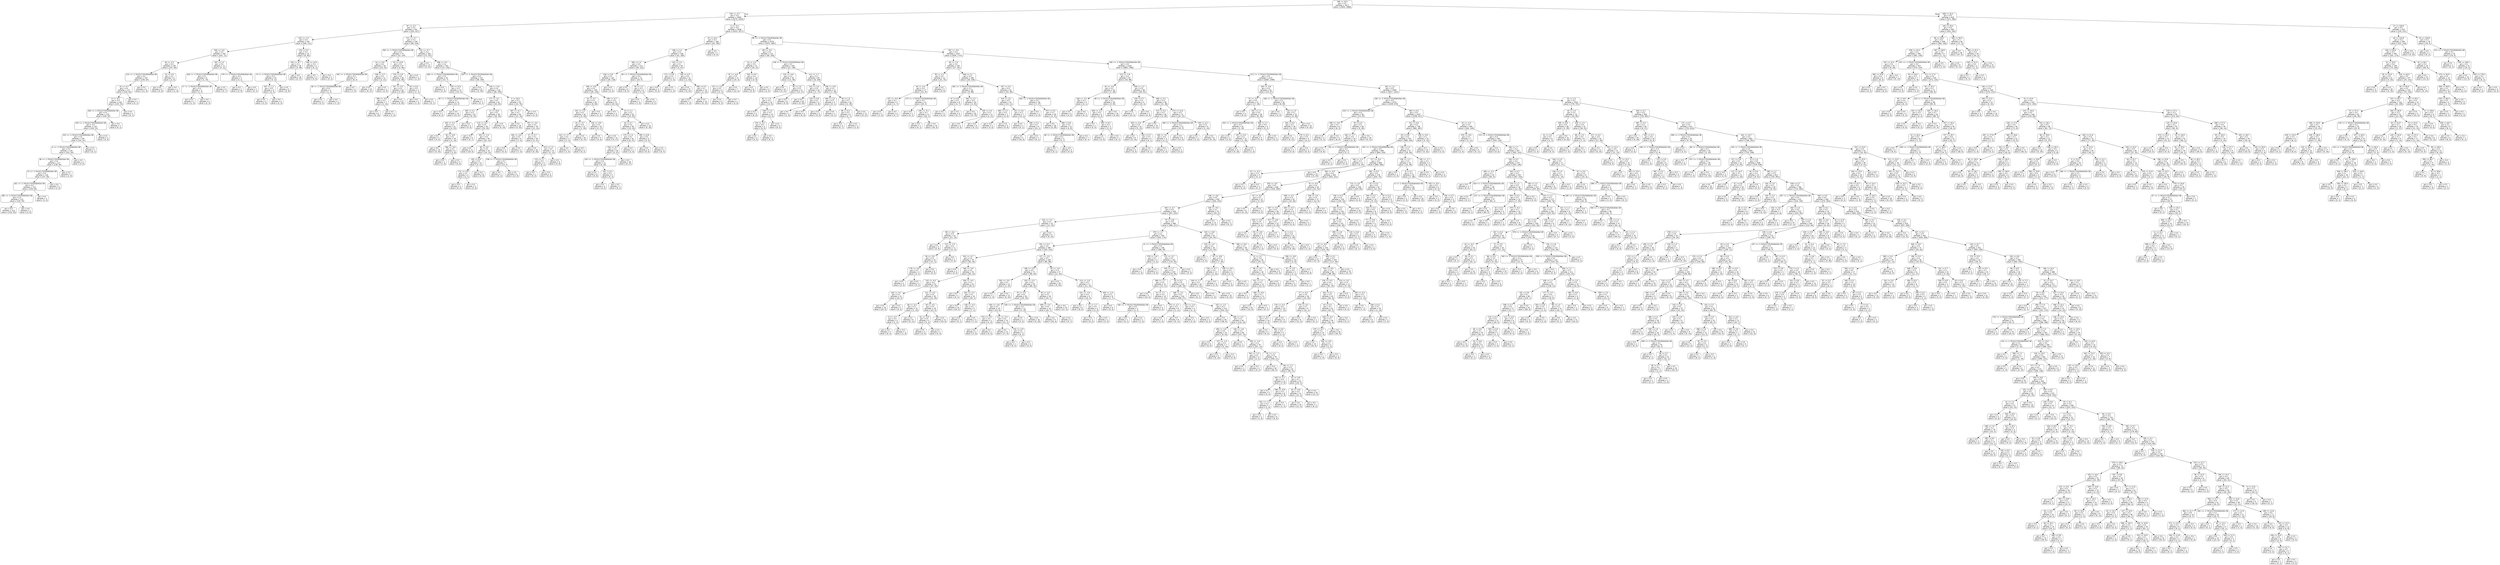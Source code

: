 digraph Tree {
node [shape=box, style="rounded", color="black", fontname=helvetica] ;
edge [fontname=helvetica] ;
0 [label="189 <= 15.5\ngini = 0.5\nsamples = 3677\nvalue = [2843, 2888]"] ;
1 [label="139 <= -4.7\ngini = 0.5\nsamples = 3059\nvalue = [2270, 2504]"] ;
0 -> 1 [labeldistance=2.5, labelangle=45, headlabel="True"] ;
2 [label="87 <= -5.7\ngini = 0.5\nsamples = 421\nvalue = [255, 427]"] ;
1 -> 2 ;
3 [label="225 <= -1.5\ngini = 0.5\nsamples = 181\nvalue = [169, 111]"] ;
2 -> 3 ;
4 [label="395 <= -0.6\ngini = 0.4\nsamples = 150\nvalue = [161, 71]"] ;
3 -> 4 ;
5 [label="40 <= -5.2\ngini = 0.4\nsamples = 139\nvalue = [157, 60]"] ;
4 -> 5 ;
6 [label="214 <= -1.7014117331926443e+38\ngini = 0.4\nsamples = 133\nvalue = [156, 54]"] ;
5 -> 6 ;
7 [label="20 <= -0.7\ngini = 0.4\nsamples = 127\nvalue = [145, 54]"] ;
6 -> 7 ;
8 [label="6 <= -0.2\ngini = 0.4\nsamples = 126\nvalue = [145, 53]"] ;
7 -> 8 ;
9 [label="350 <= -1.7014117331926443e+38\ngini = 0.4\nsamples = 125\nvalue = [145, 52]"] ;
8 -> 9 ;
10 [label="220 <= -1.7014117331926443e+38\ngini = 0.4\nsamples = 124\nvalue = [145, 51]"] ;
9 -> 10 ;
11 [label="323 <= -1.7014117331926443e+38\ngini = 0.4\nsamples = 120\nvalue = [141, 51]"] ;
10 -> 11 ;
12 [label="6 <= -1.7014117331926443e+38\ngini = 0.4\nsamples = 119\nvalue = [141, 50]"] ;
11 -> 12 ;
13 [label="38 <= -1.7014117331926443e+38\ngini = 0.4\nsamples = 117\nvalue = [138, 50]"] ;
12 -> 13 ;
14 [label="15 <= -1.7014117331926443e+38\ngini = 0.4\nsamples = 116\nvalue = [137, 50]"] ;
13 -> 14 ;
15 [label="261 <= -1.7014117331926443e+38\ngini = 0.4\nsamples = 115\nvalue = [136, 50]"] ;
14 -> 15 ;
16 [label="383 <= -1.7014117331926443e+38\ngini = 0.4\nsamples = 114\nvalue = [135, 50]"] ;
15 -> 16 ;
17 [label="gini = 0.4\nsamples = 113\nvalue = [132, 50]"] ;
16 -> 17 ;
18 [label="gini = 0.0\nsamples = 1\nvalue = [3, 0]"] ;
16 -> 18 ;
19 [label="gini = 0.0\nsamples = 1\nvalue = [1, 0]"] ;
15 -> 19 ;
20 [label="gini = 0.0\nsamples = 1\nvalue = [1, 0]"] ;
14 -> 20 ;
21 [label="gini = 0.0\nsamples = 1\nvalue = [1, 0]"] ;
13 -> 21 ;
22 [label="gini = 0.0\nsamples = 2\nvalue = [3, 0]"] ;
12 -> 22 ;
23 [label="gini = 0.0\nsamples = 1\nvalue = [0, 1]"] ;
11 -> 23 ;
24 [label="gini = 0.0\nsamples = 4\nvalue = [4, 0]"] ;
10 -> 24 ;
25 [label="gini = 0.0\nsamples = 1\nvalue = [0, 1]"] ;
9 -> 25 ;
26 [label="gini = 0.0\nsamples = 1\nvalue = [0, 1]"] ;
8 -> 26 ;
27 [label="gini = 0.0\nsamples = 1\nvalue = [0, 1]"] ;
7 -> 27 ;
28 [label="gini = 0.0\nsamples = 6\nvalue = [11, 0]"] ;
6 -> 28 ;
29 [label="42 <= 0.5\ngini = 0.2\nsamples = 6\nvalue = [1, 6]"] ;
5 -> 29 ;
30 [label="gini = 0.0\nsamples = 5\nvalue = [0, 6]"] ;
29 -> 30 ;
31 [label="gini = 0.0\nsamples = 1\nvalue = [1, 0]"] ;
29 -> 31 ;
32 [label="287 <= 1.4\ngini = 0.4\nsamples = 11\nvalue = [4, 11]"] ;
4 -> 32 ;
33 [label="328 <= -1.7014117331926443e+38\ngini = 0.2\nsamples = 8\nvalue = [1, 10]"] ;
32 -> 33 ;
34 [label="17 <= -1.7014117331926443e+38\ngini = 0.4\nsamples = 3\nvalue = [1, 3]"] ;
33 -> 34 ;
35 [label="gini = 0.0\nsamples = 1\nvalue = [1, 0]"] ;
34 -> 35 ;
36 [label="gini = 0.0\nsamples = 2\nvalue = [0, 3]"] ;
34 -> 36 ;
37 [label="gini = 0.0\nsamples = 5\nvalue = [0, 7]"] ;
33 -> 37 ;
38 [label="179 <= -1.7014117331926443e+38\ngini = 0.4\nsamples = 3\nvalue = [3, 1]"] ;
32 -> 38 ;
39 [label="gini = 0.0\nsamples = 2\nvalue = [3, 0]"] ;
38 -> 39 ;
40 [label="gini = 0.0\nsamples = 1\nvalue = [0, 1]"] ;
38 -> 40 ;
41 [label="176 <= 5.5\ngini = 0.3\nsamples = 31\nvalue = [8, 40]"] ;
3 -> 41 ;
42 [label="143 <= -0.7\ngini = 0.1\nsamples = 26\nvalue = [3, 38]"] ;
41 -> 42 ;
43 [label="73 <= -1.7014117331926443e+38\ngini = 0.3\nsamples = 10\nvalue = [3, 11]"] ;
42 -> 43 ;
44 [label="267 <= 1.2\ngini = 0.5\nsamples = 5\nvalue = [3, 3]"] ;
43 -> 44 ;
45 [label="gini = 0.0\nsamples = 2\nvalue = [3, 0]"] ;
44 -> 45 ;
46 [label="gini = 0.0\nsamples = 3\nvalue = [0, 3]"] ;
44 -> 46 ;
47 [label="gini = 0.0\nsamples = 5\nvalue = [0, 8]"] ;
43 -> 47 ;
48 [label="gini = 0.0\nsamples = 16\nvalue = [0, 27]"] ;
42 -> 48 ;
49 [label="395 <= 12.6\ngini = 0.4\nsamples = 5\nvalue = [5, 2]"] ;
41 -> 49 ;
50 [label="gini = 0.0\nsamples = 3\nvalue = [5, 0]"] ;
49 -> 50 ;
51 [label="gini = 0.0\nsamples = 2\nvalue = [0, 2]"] ;
49 -> 51 ;
52 [label="371 <= -5.7\ngini = 0.3\nsamples = 240\nvalue = [86, 316]"] ;
2 -> 52 ;
53 [label="382 <= -1.7014117331926443e+38\ngini = 0.2\nsamples = 75\nvalue = [13, 119]"] ;
52 -> 53 ;
54 [label="14 <= -0.6\ngini = 0.4\nsamples = 18\nvalue = [10, 23]"] ;
53 -> 54 ;
55 [label="160 <= -1.7014117331926443e+38\ngini = 0.3\nsamples = 7\nvalue = [8, 2]"] ;
54 -> 55 ;
56 [label="48 <= -1.7014117331926443e+38\ngini = 0.4\nsamples = 3\nvalue = [1, 2]"] ;
55 -> 56 ;
57 [label="gini = 0.0\nsamples = 2\nvalue = [0, 2]"] ;
56 -> 57 ;
58 [label="gini = 0.0\nsamples = 1\nvalue = [1, 0]"] ;
56 -> 58 ;
59 [label="gini = 0.0\nsamples = 4\nvalue = [7, 0]"] ;
55 -> 59 ;
60 [label="106 <= 1.3\ngini = 0.2\nsamples = 11\nvalue = [2, 21]"] ;
54 -> 60 ;
61 [label="gini = 0.0\nsamples = 10\nvalue = [0, 21]"] ;
60 -> 61 ;
62 [label="gini = 0.0\nsamples = 1\nvalue = [2, 0]"] ;
60 -> 62 ;
63 [label="54 <= 12.8\ngini = 0.1\nsamples = 57\nvalue = [3, 96]"] ;
53 -> 63 ;
64 [label="370 <= 2.9\ngini = 0.0\nsamples = 56\nvalue = [2, 96]"] ;
63 -> 64 ;
65 [label="107 <= -3.5\ngini = 0.0\nsamples = 54\nvalue = [1, 95]"] ;
64 -> 65 ;
66 [label="360 <= -4.5\ngini = 0.2\nsamples = 7\nvalue = [1, 10]"] ;
65 -> 66 ;
67 [label="gini = 0.0\nsamples = 6\nvalue = [0, 10]"] ;
66 -> 67 ;
68 [label="gini = 0.0\nsamples = 1\nvalue = [1, 0]"] ;
66 -> 68 ;
69 [label="gini = 0.0\nsamples = 47\nvalue = [0, 85]"] ;
65 -> 69 ;
70 [label="34 <= 6.4\ngini = 0.5\nsamples = 2\nvalue = [1, 1]"] ;
64 -> 70 ;
71 [label="gini = 0.0\nsamples = 1\nvalue = [1, 0]"] ;
70 -> 71 ;
72 [label="gini = 0.0\nsamples = 1\nvalue = [0, 1]"] ;
70 -> 72 ;
73 [label="gini = 0.0\nsamples = 1\nvalue = [1, 0]"] ;
63 -> 73 ;
74 [label="331 <= -5.7\ngini = 0.4\nsamples = 165\nvalue = [73, 197]"] ;
52 -> 74 ;
75 [label="gini = 0.0\nsamples = 12\nvalue = [0, 21]"] ;
74 -> 75 ;
76 [label="398 <= -5.3\ngini = 0.4\nsamples = 153\nvalue = [73, 176]"] ;
74 -> 76 ;
77 [label="208 <= -1.7014117331926443e+38\ngini = 0.4\nsamples = 16\nvalue = [15, 7]"] ;
76 -> 77 ;
78 [label="gini = 0.0\nsamples = 3\nvalue = [0, 4]"] ;
77 -> 78 ;
79 [label="120 <= 13.4\ngini = 0.3\nsamples = 13\nvalue = [15, 3]"] ;
77 -> 79 ;
80 [label="92 <= -1.7014117331926443e+38\ngini = 0.2\nsamples = 12\nvalue = [15, 2]"] ;
79 -> 80 ;
81 [label="gini = 0.0\nsamples = 2\nvalue = [0, 2]"] ;
80 -> 81 ;
82 [label="gini = 0.0\nsamples = 10\nvalue = [15, 0]"] ;
80 -> 82 ;
83 [label="gini = 0.0\nsamples = 1\nvalue = [0, 1]"] ;
79 -> 83 ;
84 [label="322 <= -1.7014117331926443e+38\ngini = 0.4\nsamples = 137\nvalue = [58, 169]"] ;
76 -> 84 ;
85 [label="gini = 0.0\nsamples = 21\nvalue = [0, 30]"] ;
84 -> 85 ;
86 [label="118 <= -4.9\ngini = 0.4\nsamples = 116\nvalue = [58, 139]"] ;
84 -> 86 ;
87 [label="177 <= -5.1\ngini = 0.5\nsamples = 61\nvalue = [44, 63]"] ;
86 -> 87 ;
88 [label="305 <= 5.1\ngini = 0.3\nsamples = 23\nvalue = [9, 33]"] ;
87 -> 88 ;
89 [label="165 <= -5.2\ngini = 0.2\nsamples = 21\nvalue = [4, 33]"] ;
88 -> 89 ;
90 [label="gini = 0.0\nsamples = 2\nvalue = [3, 0]"] ;
89 -> 90 ;
91 [label="36 <= -0.9\ngini = 0.1\nsamples = 19\nvalue = [1, 33]"] ;
89 -> 91 ;
92 [label="gini = 0.0\nsamples = 13\nvalue = [0, 25]"] ;
91 -> 92 ;
93 [label="360 <= -0.6\ngini = 0.2\nsamples = 6\nvalue = [1, 8]"] ;
91 -> 93 ;
94 [label="gini = 0.0\nsamples = 1\nvalue = [1, 0]"] ;
93 -> 94 ;
95 [label="gini = 0.0\nsamples = 5\nvalue = [0, 8]"] ;
93 -> 95 ;
96 [label="gini = 0.0\nsamples = 2\nvalue = [5, 0]"] ;
88 -> 96 ;
97 [label="11 <= 10.6\ngini = 0.5\nsamples = 38\nvalue = [35, 30]"] ;
87 -> 97 ;
98 [label="214 <= -5.0\ngini = 0.5\nsamples = 34\nvalue = [35, 20]"] ;
97 -> 98 ;
99 [label="gini = 0.0\nsamples = 4\nvalue = [0, 7]"] ;
98 -> 99 ;
100 [label="353 <= -1.0\ngini = 0.4\nsamples = 30\nvalue = [35, 13]"] ;
98 -> 100 ;
101 [label="gini = 0.0\nsamples = 11\nvalue = [19, 0]"] ;
100 -> 101 ;
102 [label="66 <= 3.0\ngini = 0.5\nsamples = 19\nvalue = [16, 13]"] ;
100 -> 102 ;
103 [label="102 <= 0.4\ngini = 0.3\nsamples = 12\nvalue = [3, 11]"] ;
102 -> 103 ;
104 [label="172 <= -0.8\ngini = 0.5\nsamples = 4\nvalue = [3, 2]"] ;
103 -> 104 ;
105 [label="gini = 0.0\nsamples = 2\nvalue = [0, 2]"] ;
104 -> 105 ;
106 [label="gini = 0.0\nsamples = 2\nvalue = [3, 0]"] ;
104 -> 106 ;
107 [label="gini = 0.0\nsamples = 8\nvalue = [0, 9]"] ;
103 -> 107 ;
108 [label="238 <= -1.7014117331926443e+38\ngini = 0.2\nsamples = 7\nvalue = [13, 2]"] ;
102 -> 108 ;
109 [label="gini = 0.0\nsamples = 1\nvalue = [0, 2]"] ;
108 -> 109 ;
110 [label="gini = 0.0\nsamples = 6\nvalue = [13, 0]"] ;
108 -> 110 ;
111 [label="gini = 0.0\nsamples = 4\nvalue = [0, 10]"] ;
97 -> 111 ;
112 [label="2 <= 16.5\ngini = 0.3\nsamples = 55\nvalue = [14, 76]"] ;
86 -> 112 ;
113 [label="387 <= -4.7\ngini = 0.2\nsamples = 54\nvalue = [12, 76]"] ;
112 -> 113 ;
114 [label="gini = 0.0\nsamples = 19\nvalue = [0, 35]"] ;
113 -> 114 ;
115 [label="207 <= -4.0\ngini = 0.4\nsamples = 35\nvalue = [12, 41]"] ;
113 -> 115 ;
116 [label="184 <= -4.9\ngini = 0.5\nsamples = 6\nvalue = [7, 4]"] ;
115 -> 116 ;
117 [label="gini = 0.0\nsamples = 2\nvalue = [0, 4]"] ;
116 -> 117 ;
118 [label="gini = 0.0\nsamples = 4\nvalue = [7, 0]"] ;
116 -> 118 ;
119 [label="37 <= 0.7\ngini = 0.2\nsamples = 29\nvalue = [5, 37]"] ;
115 -> 119 ;
120 [label="gini = 0.0\nsamples = 16\nvalue = [0, 26]"] ;
119 -> 120 ;
121 [label="313 <= 1.4\ngini = 0.4\nsamples = 13\nvalue = [5, 11]"] ;
119 -> 121 ;
122 [label="115 <= 1.1\ngini = 0.4\nsamples = 4\nvalue = [5, 2]"] ;
121 -> 122 ;
123 [label="gini = 0.0\nsamples = 1\nvalue = [0, 2]"] ;
122 -> 123 ;
124 [label="gini = 0.0\nsamples = 3\nvalue = [5, 0]"] ;
122 -> 124 ;
125 [label="gini = 0.0\nsamples = 9\nvalue = [0, 9]"] ;
121 -> 125 ;
126 [label="gini = 0.0\nsamples = 1\nvalue = [2, 0]"] ;
112 -> 126 ;
127 [label="0 <= -5.3\ngini = 0.5\nsamples = 2638\nvalue = [2015, 2077]"] ;
1 -> 127 ;
128 [label="25 <= 15.3\ngini = 0.3\nsamples = 160\nvalue = [45, 190]"] ;
127 -> 128 ;
129 [label="206 <= 1.5\ngini = 0.3\nsamples = 158\nvalue = [41, 190]"] ;
128 -> 129 ;
130 [label="280 <= 1.4\ngini = 0.4\nsamples = 113\nvalue = [39, 123]"] ;
129 -> 130 ;
131 [label="149 <= 5.8\ngini = 0.3\nsamples = 101\nvalue = [29, 118]"] ;
130 -> 131 ;
132 [label="199 <= -0.9\ngini = 0.3\nsamples = 100\nvalue = [26, 118]"] ;
131 -> 132 ;
133 [label="52 <= 3.3\ngini = 0.2\nsamples = 43\nvalue = [6, 56]"] ;
132 -> 133 ;
134 [label="102 <= -1.3\ngini = 0.2\nsamples = 42\nvalue = [5, 56]"] ;
133 -> 134 ;
135 [label="19 <= -4.7\ngini = 0.0\nsamples = 27\nvalue = [1, 39]"] ;
134 -> 135 ;
136 [label="321 <= -2.7\ngini = 0.4\nsamples = 3\nvalue = [1, 2]"] ;
135 -> 136 ;
137 [label="gini = 0.0\nsamples = 1\nvalue = [1, 0]"] ;
136 -> 137 ;
138 [label="gini = 0.0\nsamples = 2\nvalue = [0, 2]"] ;
136 -> 138 ;
139 [label="gini = 0.0\nsamples = 24\nvalue = [0, 37]"] ;
135 -> 139 ;
140 [label="134 <= -0.9\ngini = 0.3\nsamples = 15\nvalue = [4, 17]"] ;
134 -> 140 ;
141 [label="gini = 0.0\nsamples = 3\nvalue = [4, 0]"] ;
140 -> 141 ;
142 [label="gini = 0.0\nsamples = 12\nvalue = [0, 17]"] ;
140 -> 142 ;
143 [label="gini = 0.0\nsamples = 1\nvalue = [1, 0]"] ;
133 -> 143 ;
144 [label="199 <= -0.7\ngini = 0.4\nsamples = 57\nvalue = [20, 62]"] ;
132 -> 144 ;
145 [label="gini = 0.0\nsamples = 3\nvalue = [5, 0]"] ;
144 -> 145 ;
146 [label="14 <= 1.1\ngini = 0.3\nsamples = 54\nvalue = [15, 62]"] ;
144 -> 146 ;
147 [label="16 <= 0.7\ngini = 0.4\nsamples = 40\nvalue = [15, 42]"] ;
146 -> 147 ;
148 [label="175 <= 1.4\ngini = 0.2\nsamples = 31\nvalue = [6, 37]"] ;
147 -> 148 ;
149 [label="334 <= -0.7\ngini = 0.2\nsamples = 29\nvalue = [4, 37]"] ;
148 -> 149 ;
150 [label="103 <= -1.7014117331926443e+38\ngini = 0.4\nsamples = 11\nvalue = [4, 10]"] ;
149 -> 150 ;
151 [label="gini = 0.0\nsamples = 6\nvalue = [0, 8]"] ;
150 -> 151 ;
152 [label="151 <= 0.3\ngini = 0.4\nsamples = 5\nvalue = [4, 2]"] ;
150 -> 152 ;
153 [label="gini = 0.0\nsamples = 4\nvalue = [4, 0]"] ;
152 -> 153 ;
154 [label="gini = 0.0\nsamples = 1\nvalue = [0, 2]"] ;
152 -> 154 ;
155 [label="gini = 0.0\nsamples = 18\nvalue = [0, 27]"] ;
149 -> 155 ;
156 [label="gini = 0.0\nsamples = 2\nvalue = [2, 0]"] ;
148 -> 156 ;
157 [label="395 <= 0.8\ngini = 0.5\nsamples = 9\nvalue = [9, 5]"] ;
147 -> 157 ;
158 [label="gini = 0.0\nsamples = 6\nvalue = [9, 0]"] ;
157 -> 158 ;
159 [label="gini = 0.0\nsamples = 3\nvalue = [0, 5]"] ;
157 -> 159 ;
160 [label="gini = 0.0\nsamples = 14\nvalue = [0, 20]"] ;
146 -> 160 ;
161 [label="gini = 0.0\nsamples = 1\nvalue = [3, 0]"] ;
131 -> 161 ;
162 [label="65 <= -1.7014117331926443e+38\ngini = 0.4\nsamples = 12\nvalue = [10, 5]"] ;
130 -> 162 ;
163 [label="gini = 0.0\nsamples = 6\nvalue = [9, 0]"] ;
162 -> 163 ;
164 [label="59 <= 1.0\ngini = 0.3\nsamples = 6\nvalue = [1, 5]"] ;
162 -> 164 ;
165 [label="gini = 0.0\nsamples = 1\nvalue = [1, 0]"] ;
164 -> 165 ;
166 [label="gini = 0.0\nsamples = 5\nvalue = [0, 5]"] ;
164 -> 166 ;
167 [label="341 <= 1.4\ngini = 0.1\nsamples = 45\nvalue = [2, 67]"] ;
129 -> 167 ;
168 [label="171 <= 4.8\ngini = 0.3\nsamples = 4\nvalue = [1, 4]"] ;
167 -> 168 ;
169 [label="gini = 0.0\nsamples = 3\nvalue = [0, 4]"] ;
168 -> 169 ;
170 [label="gini = 0.0\nsamples = 1\nvalue = [1, 0]"] ;
168 -> 170 ;
171 [label="100 <= 4.3\ngini = 0.0\nsamples = 41\nvalue = [1, 63]"] ;
167 -> 171 ;
172 [label="gini = 0.0\nsamples = 27\nvalue = [0, 41]"] ;
171 -> 172 ;
173 [label="366 <= 5.5\ngini = 0.1\nsamples = 14\nvalue = [1, 22]"] ;
171 -> 173 ;
174 [label="gini = 0.0\nsamples = 1\nvalue = [1, 0]"] ;
173 -> 174 ;
175 [label="gini = 0.0\nsamples = 13\nvalue = [0, 22]"] ;
173 -> 175 ;
176 [label="gini = 0.0\nsamples = 2\nvalue = [4, 0]"] ;
128 -> 176 ;
177 [label="89 <= -1.7014117331926443e+38\ngini = 0.5\nsamples = 2478\nvalue = [1970, 1887]"] ;
127 -> 177 ;
178 [label="80 <= -2.6\ngini = 0.3\nsamples = 121\nvalue = [40, 150]"] ;
177 -> 178 ;
179 [label="14 <= -2.4\ngini = 0.5\nsamples = 21\nvalue = [19, 12]"] ;
178 -> 179 ;
180 [label="97 <= -4.8\ngini = 0.3\nsamples = 11\nvalue = [15, 3]"] ;
179 -> 180 ;
181 [label="217 <= -2.5\ngini = 0.5\nsamples = 4\nvalue = [3, 3]"] ;
180 -> 181 ;
182 [label="gini = 0.0\nsamples = 3\nvalue = [0, 3]"] ;
181 -> 182 ;
183 [label="gini = 0.0\nsamples = 1\nvalue = [3, 0]"] ;
181 -> 183 ;
184 [label="gini = 0.0\nsamples = 7\nvalue = [12, 0]"] ;
180 -> 184 ;
185 [label="239 <= 0.6\ngini = 0.4\nsamples = 10\nvalue = [4, 9]"] ;
179 -> 185 ;
186 [label="gini = 0.0\nsamples = 6\nvalue = [0, 9]"] ;
185 -> 186 ;
187 [label="gini = 0.0\nsamples = 4\nvalue = [4, 0]"] ;
185 -> 187 ;
188 [label="128 <= -1.7014117331926443e+38\ngini = 0.2\nsamples = 100\nvalue = [21, 138]"] ;
178 -> 188 ;
189 [label="215 <= -0.6\ngini = 0.4\nsamples = 35\nvalue = [13, 38]"] ;
188 -> 189 ;
190 [label="gini = 0.0\nsamples = 14\nvalue = [0, 21]"] ;
189 -> 190 ;
191 [label="92 <= 1.5\ngini = 0.5\nsamples = 21\nvalue = [13, 17]"] ;
189 -> 191 ;
192 [label="83 <= -1.5\ngini = 0.5\nsamples = 15\nvalue = [13, 9]"] ;
191 -> 192 ;
193 [label="gini = 0.0\nsamples = 5\nvalue = [0, 6]"] ;
192 -> 193 ;
194 [label="238 <= 1.0\ngini = 0.3\nsamples = 10\nvalue = [13, 3]"] ;
192 -> 194 ;
195 [label="179 <= -0.1\ngini = 0.5\nsamples = 5\nvalue = [4, 3]"] ;
194 -> 195 ;
196 [label="gini = 0.0\nsamples = 2\nvalue = [4, 0]"] ;
195 -> 196 ;
197 [label="gini = 0.0\nsamples = 3\nvalue = [0, 3]"] ;
195 -> 197 ;
198 [label="gini = 0.0\nsamples = 5\nvalue = [9, 0]"] ;
194 -> 198 ;
199 [label="gini = 0.0\nsamples = 6\nvalue = [0, 8]"] ;
191 -> 199 ;
200 [label="111 <= -1.1\ngini = 0.1\nsamples = 65\nvalue = [8, 100]"] ;
188 -> 200 ;
201 [label="213 <= 1.6\ngini = 0.0\nsamples = 44\nvalue = [1, 71]"] ;
200 -> 201 ;
202 [label="gini = 0.0\nsamples = 39\nvalue = [0, 63]"] ;
201 -> 202 ;
203 [label="120 <= 0.6\ngini = 0.2\nsamples = 5\nvalue = [1, 8]"] ;
201 -> 203 ;
204 [label="gini = 0.0\nsamples = 1\nvalue = [1, 0]"] ;
203 -> 204 ;
205 [label="gini = 0.0\nsamples = 4\nvalue = [0, 8]"] ;
203 -> 205 ;
206 [label="196 <= -0.9\ngini = 0.3\nsamples = 21\nvalue = [7, 29]"] ;
200 -> 206 ;
207 [label="340 <= 1.0\ngini = 0.3\nsamples = 5\nvalue = [5, 1]"] ;
206 -> 207 ;
208 [label="gini = 0.0\nsamples = 4\nvalue = [5, 0]"] ;
207 -> 208 ;
209 [label="gini = 0.0\nsamples = 1\nvalue = [0, 1]"] ;
207 -> 209 ;
210 [label="59 <= 1.0\ngini = 0.1\nsamples = 16\nvalue = [2, 28]"] ;
206 -> 210 ;
211 [label="96 <= 0.2\ngini = 0.3\nsamples = 5\nvalue = [2, 7]"] ;
210 -> 211 ;
212 [label="gini = 0.0\nsamples = 3\nvalue = [0, 7]"] ;
211 -> 212 ;
213 [label="gini = 0.0\nsamples = 2\nvalue = [2, 0]"] ;
211 -> 213 ;
214 [label="gini = 0.0\nsamples = 11\nvalue = [0, 21]"] ;
210 -> 214 ;
215 [label="397 <= -5.0\ngini = 0.5\nsamples = 2357\nvalue = [1930, 1737]"] ;
177 -> 215 ;
216 [label="49 <= -1.6\ngini = 0.4\nsamples = 128\nvalue = [47, 151]"] ;
215 -> 216 ;
217 [label="95 <= -1.1\ngini = 0.5\nsamples = 22\nvalue = [21, 15]"] ;
216 -> 217 ;
218 [label="40 <= -4.4\ngini = 0.4\nsamples = 17\nvalue = [21, 9]"] ;
217 -> 218 ;
219 [label="257 <= -5.0\ngini = 0.2\nsamples = 5\nvalue = [1, 7]"] ;
218 -> 219 ;
220 [label="gini = 0.0\nsamples = 1\nvalue = [1, 0]"] ;
219 -> 220 ;
221 [label="gini = 0.0\nsamples = 4\nvalue = [0, 7]"] ;
219 -> 221 ;
222 [label="173 <= -1.7014117331926443e+38\ngini = 0.2\nsamples = 12\nvalue = [20, 2]"] ;
218 -> 222 ;
223 [label="gini = 0.0\nsamples = 1\nvalue = [0, 1]"] ;
222 -> 223 ;
224 [label="140 <= -4.1\ngini = 0.1\nsamples = 11\nvalue = [20, 1]"] ;
222 -> 224 ;
225 [label="gini = 0.0\nsamples = 1\nvalue = [0, 1]"] ;
224 -> 225 ;
226 [label="gini = 0.0\nsamples = 10\nvalue = [20, 0]"] ;
224 -> 226 ;
227 [label="gini = 0.0\nsamples = 5\nvalue = [0, 6]"] ;
217 -> 227 ;
228 [label="248 <= 2.2\ngini = 0.3\nsamples = 106\nvalue = [26, 136]"] ;
216 -> 228 ;
229 [label="262 <= -1.7014117331926443e+38\ngini = 0.1\nsamples = 62\nvalue = [6, 88]"] ;
228 -> 229 ;
230 [label="47 <= 0.6\ngini = 0.5\nsamples = 8\nvalue = [4, 7]"] ;
229 -> 230 ;
231 [label="gini = 0.0\nsamples = 3\nvalue = [4, 0]"] ;
230 -> 231 ;
232 [label="gini = 0.0\nsamples = 5\nvalue = [0, 7]"] ;
230 -> 232 ;
233 [label="363 <= 1.3\ngini = 0.0\nsamples = 54\nvalue = [2, 81]"] ;
229 -> 233 ;
234 [label="gini = 0.0\nsamples = 43\nvalue = [0, 70]"] ;
233 -> 234 ;
235 [label="345 <= 1.6\ngini = 0.3\nsamples = 11\nvalue = [2, 11]"] ;
233 -> 235 ;
236 [label="gini = 0.0\nsamples = 2\nvalue = [2, 0]"] ;
235 -> 236 ;
237 [label="gini = 0.0\nsamples = 9\nvalue = [0, 11]"] ;
235 -> 237 ;
238 [label="257 <= 5.4\ngini = 0.4\nsamples = 44\nvalue = [20, 48]"] ;
228 -> 238 ;
239 [label="319 <= 1.6\ngini = 0.5\nsamples = 14\nvalue = [13, 11]"] ;
238 -> 239 ;
240 [label="360 <= 2.2\ngini = 0.4\nsamples = 7\nvalue = [3, 9]"] ;
239 -> 240 ;
241 [label="gini = 0.0\nsamples = 2\nvalue = [3, 0]"] ;
240 -> 241 ;
242 [label="gini = 0.0\nsamples = 5\nvalue = [0, 9]"] ;
240 -> 242 ;
243 [label="151 <= 3.0\ngini = 0.3\nsamples = 7\nvalue = [10, 2]"] ;
239 -> 243 ;
244 [label="gini = 0.0\nsamples = 1\nvalue = [0, 1]"] ;
243 -> 244 ;
245 [label="338 <= 5.1\ngini = 0.2\nsamples = 6\nvalue = [10, 1]"] ;
243 -> 245 ;
246 [label="gini = 0.0\nsamples = 5\nvalue = [10, 0]"] ;
245 -> 246 ;
247 [label="gini = 0.0\nsamples = 1\nvalue = [0, 1]"] ;
245 -> 247 ;
248 [label="204 <= -1.7014117331926443e+38\ngini = 0.3\nsamples = 30\nvalue = [7, 37]"] ;
238 -> 248 ;
249 [label="gini = 0.0\nsamples = 1\nvalue = [3, 0]"] ;
248 -> 249 ;
250 [label="375 <= 5.9\ngini = 0.2\nsamples = 29\nvalue = [4, 37]"] ;
248 -> 250 ;
251 [label="gini = 0.0\nsamples = 18\nvalue = [0, 29]"] ;
250 -> 251 ;
252 [label="389 <= 8.0\ngini = 0.4\nsamples = 11\nvalue = [4, 8]"] ;
250 -> 252 ;
253 [label="84 <= -1.7014117331926443e+38\ngini = 0.3\nsamples = 4\nvalue = [4, 1]"] ;
252 -> 253 ;
254 [label="gini = 0.0\nsamples = 1\nvalue = [0, 1]"] ;
253 -> 254 ;
255 [label="gini = 0.0\nsamples = 3\nvalue = [4, 0]"] ;
253 -> 255 ;
256 [label="gini = 0.0\nsamples = 7\nvalue = [0, 7]"] ;
252 -> 256 ;
257 [label="282 <= -1.7014117331926443e+38\ngini = 0.5\nsamples = 2229\nvalue = [1883, 1586]"] ;
215 -> 257 ;
258 [label="123 <= -1.8\ngini = 0.4\nsamples = 92\nvalue = [43, 98]"] ;
257 -> 258 ;
259 [label="62 <= -4.4\ngini = 0.2\nsamples = 34\nvalue = [7, 46]"] ;
258 -> 259 ;
260 [label="166 <= -2.4\ngini = 0.3\nsamples = 5\nvalue = [4, 1]"] ;
259 -> 260 ;
261 [label="gini = 0.0\nsamples = 4\nvalue = [4, 0]"] ;
260 -> 261 ;
262 [label="gini = 0.0\nsamples = 1\nvalue = [0, 1]"] ;
260 -> 262 ;
263 [label="80 <= -1.7014117331926443e+38\ngini = 0.1\nsamples = 29\nvalue = [3, 45]"] ;
259 -> 263 ;
264 [label="306 <= -2.2\ngini = 0.5\nsamples = 5\nvalue = [3, 5]"] ;
263 -> 264 ;
265 [label="gini = 0.0\nsamples = 2\nvalue = [0, 4]"] ;
264 -> 265 ;
266 [label="330 <= 8.1\ngini = 0.4\nsamples = 3\nvalue = [3, 1]"] ;
264 -> 266 ;
267 [label="gini = 0.0\nsamples = 2\nvalue = [3, 0]"] ;
266 -> 267 ;
268 [label="gini = 0.0\nsamples = 1\nvalue = [0, 1]"] ;
266 -> 268 ;
269 [label="gini = 0.0\nsamples = 24\nvalue = [0, 40]"] ;
263 -> 269 ;
270 [label="236 <= -1.3\ngini = 0.5\nsamples = 58\nvalue = [36, 52]"] ;
258 -> 270 ;
271 [label="226 <= 5.7\ngini = 0.3\nsamples = 9\nvalue = [15, 4]"] ;
270 -> 271 ;
272 [label="gini = 0.0\nsamples = 7\nvalue = [15, 0]"] ;
271 -> 272 ;
273 [label="gini = 0.0\nsamples = 2\nvalue = [0, 4]"] ;
271 -> 273 ;
274 [label="268 <= 3.4\ngini = 0.4\nsamples = 49\nvalue = [21, 48]"] ;
270 -> 274 ;
275 [label="123 <= 0.4\ngini = 0.2\nsamples = 28\nvalue = [5, 36]"] ;
274 -> 275 ;
276 [label="350 <= -0.4\ngini = 0.4\nsamples = 13\nvalue = [5, 15]"] ;
275 -> 276 ;
277 [label="gini = 0.0\nsamples = 8\nvalue = [0, 14]"] ;
276 -> 277 ;
278 [label="194 <= 0.7\ngini = 0.3\nsamples = 5\nvalue = [5, 1]"] ;
276 -> 278 ;
279 [label="gini = 0.0\nsamples = 4\nvalue = [5, 0]"] ;
278 -> 279 ;
280 [label="gini = 0.0\nsamples = 1\nvalue = [0, 1]"] ;
278 -> 280 ;
281 [label="gini = 0.0\nsamples = 15\nvalue = [0, 21]"] ;
275 -> 281 ;
282 [label="274 <= 11.8\ngini = 0.5\nsamples = 21\nvalue = [16, 12]"] ;
274 -> 282 ;
283 [label="180 <= -1.7014117331926443e+38\ngini = 0.2\nsamples = 12\nvalue = [15, 2]"] ;
282 -> 283 ;
284 [label="196 <= 7.8\ngini = 0.5\nsamples = 4\nvalue = [2, 2]"] ;
283 -> 284 ;
285 [label="gini = 0.0\nsamples = 2\nvalue = [2, 0]"] ;
284 -> 285 ;
286 [label="gini = 0.0\nsamples = 2\nvalue = [0, 2]"] ;
284 -> 286 ;
287 [label="gini = 0.0\nsamples = 8\nvalue = [13, 0]"] ;
283 -> 287 ;
288 [label="139 <= 12.1\ngini = 0.2\nsamples = 9\nvalue = [1, 10]"] ;
282 -> 288 ;
289 [label="gini = 0.0\nsamples = 1\nvalue = [1, 0]"] ;
288 -> 289 ;
290 [label="gini = 0.0\nsamples = 8\nvalue = [0, 10]"] ;
288 -> 290 ;
291 [label="211 <= -1.7014117331926443e+38\ngini = 0.5\nsamples = 2137\nvalue = [1840, 1488]"] ;
257 -> 291 ;
292 [label="169 <= -0.6\ngini = 0.4\nsamples = 54\nvalue = [23, 67]"] ;
291 -> 292 ;
293 [label="74 <= -3.5\ngini = 0.5\nsamples = 22\nvalue = [17, 18]"] ;
292 -> 293 ;
294 [label="gini = 0.0\nsamples = 4\nvalue = [9, 0]"] ;
293 -> 294 ;
295 [label="241 <= 1.1\ngini = 0.4\nsamples = 18\nvalue = [8, 18]"] ;
293 -> 295 ;
296 [label="325 <= -1.7014117331926443e+38\ngini = 0.3\nsamples = 14\nvalue = [3, 16]"] ;
295 -> 296 ;
297 [label="gini = 0.0\nsamples = 2\nvalue = [2, 0]"] ;
296 -> 297 ;
298 [label="357 <= 4.4\ngini = 0.1\nsamples = 12\nvalue = [1, 16]"] ;
296 -> 298 ;
299 [label="gini = 0.0\nsamples = 11\nvalue = [0, 16]"] ;
298 -> 299 ;
300 [label="gini = 0.0\nsamples = 1\nvalue = [1, 0]"] ;
298 -> 300 ;
301 [label="369 <= 2.1\ngini = 0.4\nsamples = 4\nvalue = [5, 2]"] ;
295 -> 301 ;
302 [label="gini = 0.0\nsamples = 3\nvalue = [5, 0]"] ;
301 -> 302 ;
303 [label="gini = 0.0\nsamples = 1\nvalue = [0, 2]"] ;
301 -> 303 ;
304 [label="346 <= -1.7014117331926443e+38\ngini = 0.2\nsamples = 32\nvalue = [6, 49]"] ;
292 -> 304 ;
305 [label="gini = 0.0\nsamples = 1\nvalue = [2, 0]"] ;
304 -> 305 ;
306 [label="116 <= 1.0\ngini = 0.1\nsamples = 31\nvalue = [4, 49]"] ;
304 -> 306 ;
307 [label="159 <= 0.0\ngini = 0.2\nsamples = 18\nvalue = [4, 24]"] ;
306 -> 307 ;
308 [label="gini = 0.0\nsamples = 13\nvalue = [0, 21]"] ;
307 -> 308 ;
309 [label="179 <= 0.2\ngini = 0.5\nsamples = 5\nvalue = [4, 3]"] ;
307 -> 309 ;
310 [label="gini = 0.0\nsamples = 3\nvalue = [4, 0]"] ;
309 -> 310 ;
311 [label="gini = 0.0\nsamples = 2\nvalue = [0, 3]"] ;
309 -> 311 ;
312 [label="gini = 0.0\nsamples = 13\nvalue = [0, 25]"] ;
306 -> 312 ;
313 [label="202 <= 1.4\ngini = 0.5\nsamples = 2083\nvalue = [1817, 1421]"] ;
291 -> 313 ;
314 [label="100 <= -1.7014117331926443e+38\ngini = 0.5\nsamples = 1073\nvalue = [1039, 670]"] ;
313 -> 314 ;
315 [label="103 <= -1.7014117331926443e+38\ngini = 0.4\nsamples = 36\nvalue = [13, 43]"] ;
314 -> 315 ;
316 [label="298 <= -3.8\ngini = 0.4\nsamples = 8\nvalue = [8, 3]"] ;
315 -> 316 ;
317 [label="gini = 0.0\nsamples = 3\nvalue = [0, 3]"] ;
316 -> 317 ;
318 [label="gini = 0.0\nsamples = 5\nvalue = [8, 0]"] ;
316 -> 318 ;
319 [label="20 <= 0.3\ngini = 0.2\nsamples = 28\nvalue = [5, 40]"] ;
315 -> 319 ;
320 [label="160 <= -1.7\ngini = 0.5\nsamples = 10\nvalue = [5, 9]"] ;
319 -> 320 ;
321 [label="gini = 0.0\nsamples = 4\nvalue = [0, 8]"] ;
320 -> 321 ;
322 [label="59 <= -1.7014117331926443e+38\ngini = 0.3\nsamples = 6\nvalue = [5, 1]"] ;
320 -> 322 ;
323 [label="gini = 0.0\nsamples = 1\nvalue = [0, 1]"] ;
322 -> 323 ;
324 [label="gini = 0.0\nsamples = 5\nvalue = [5, 0]"] ;
322 -> 324 ;
325 [label="gini = 0.0\nsamples = 18\nvalue = [0, 31]"] ;
319 -> 325 ;
326 [label="282 <= 0.3\ngini = 0.5\nsamples = 1037\nvalue = [1026, 627]"] ;
314 -> 326 ;
327 [label="311 <= 0.9\ngini = 0.5\nsamples = 738\nvalue = [682, 487]"] ;
326 -> 327 ;
328 [label="18 <= 0.8\ngini = 0.5\nsamples = 723\nvalue = [680, 455]"] ;
327 -> 328 ;
329 [label="251 <= -1.7014117331926443e+38\ngini = 0.5\nsamples = 686\nvalue = [664, 416]"] ;
328 -> 329 ;
330 [label="346 <= -1.3\ngini = 0.3\nsamples = 17\nvalue = [4, 20]"] ;
329 -> 330 ;
331 [label="117 <= -0.3\ngini = 0.3\nsamples = 4\nvalue = [4, 1]"] ;
330 -> 331 ;
332 [label="gini = 0.0\nsamples = 3\nvalue = [4, 0]"] ;
331 -> 332 ;
333 [label="gini = 0.0\nsamples = 1\nvalue = [0, 1]"] ;
331 -> 333 ;
334 [label="gini = 0.0\nsamples = 13\nvalue = [0, 19]"] ;
330 -> 334 ;
335 [label="277 <= -0.4\ngini = 0.5\nsamples = 669\nvalue = [660, 396]"] ;
329 -> 335 ;
336 [label="304 <= -0.5\ngini = 0.5\nsamples = 491\nvalue = [455, 321]"] ;
335 -> 336 ;
337 [label="255 <= -0.5\ngini = 0.5\nsamples = 446\nvalue = [433, 269]"] ;
336 -> 337 ;
338 [label="248 <= -0.6\ngini = 0.5\nsamples = 434\nvalue = [430, 254]"] ;
337 -> 338 ;
339 [label="265 <= -4.7\ngini = 0.5\nsamples = 419\nvalue = [397, 252]"] ;
338 -> 339 ;
340 [label="102 <= -2.3\ngini = 0.4\nsamples = 23\nvalue = [11, 25]"] ;
339 -> 340 ;
341 [label="99 <= -4.6\ngini = 0.5\nsamples = 14\nvalue = [11, 10]"] ;
340 -> 341 ;
342 [label="gini = 0.0\nsamples = 3\nvalue = [0, 6]"] ;
341 -> 342 ;
343 [label="112 <= -1.5\ngini = 0.4\nsamples = 11\nvalue = [11, 4]"] ;
341 -> 343 ;
344 [label="36 <= -3.9\ngini = 0.3\nsamples = 10\nvalue = [11, 2]"] ;
343 -> 344 ;
345 [label="179 <= -4.6\ngini = 0.5\nsamples = 4\nvalue = [2, 2]"] ;
344 -> 345 ;
346 [label="gini = 0.0\nsamples = 2\nvalue = [2, 0]"] ;
345 -> 346 ;
347 [label="gini = 0.0\nsamples = 2\nvalue = [0, 2]"] ;
345 -> 347 ;
348 [label="gini = 0.0\nsamples = 6\nvalue = [9, 0]"] ;
344 -> 348 ;
349 [label="gini = 0.0\nsamples = 1\nvalue = [0, 2]"] ;
343 -> 349 ;
350 [label="gini = 0.0\nsamples = 9\nvalue = [0, 15]"] ;
340 -> 350 ;
351 [label="79 <= -0.8\ngini = 0.5\nsamples = 396\nvalue = [386, 227]"] ;
339 -> 351 ;
352 [label="379 <= -1.7\ngini = 0.4\nsamples = 334\nvalue = [343, 173]"] ;
351 -> 352 ;
353 [label="351 <= -3.2\ngini = 0.5\nsamples = 188\nvalue = [163, 124]"] ;
352 -> 353 ;
354 [label="201 <= -4.7\ngini = 0.4\nsamples = 79\nvalue = [83, 26]"] ;
353 -> 354 ;
355 [label="gini = 0.0\nsamples = 3\nvalue = [0, 4]"] ;
354 -> 355 ;
356 [label="166 <= -3.9\ngini = 0.3\nsamples = 76\nvalue = [83, 22]"] ;
354 -> 356 ;
357 [label="124 <= -4.4\ngini = 0.4\nsamples = 51\nvalue = [47, 20]"] ;
356 -> 357 ;
358 [label="140 <= -4.1\ngini = 0.1\nsamples = 21\nvalue = [24, 2]"] ;
357 -> 358 ;
359 [label="gini = 0.0\nsamples = 19\nvalue = [24, 0]"] ;
358 -> 359 ;
360 [label="gini = 0.0\nsamples = 2\nvalue = [0, 2]"] ;
358 -> 360 ;
361 [label="131 <= -4.2\ngini = 0.5\nsamples = 30\nvalue = [23, 18]"] ;
357 -> 361 ;
362 [label="68 <= -4.3\ngini = 0.1\nsamples = 12\nvalue = [1, 14]"] ;
361 -> 362 ;
363 [label="8 <= -4.3\ngini = 0.4\nsamples = 4\nvalue = [1, 3]"] ;
362 -> 363 ;
364 [label="gini = 0.0\nsamples = 3\nvalue = [0, 3]"] ;
363 -> 364 ;
365 [label="gini = 0.0\nsamples = 1\nvalue = [1, 0]"] ;
363 -> 365 ;
366 [label="gini = 0.0\nsamples = 8\nvalue = [0, 11]"] ;
362 -> 366 ;
367 [label="39 <= -4.2\ngini = 0.3\nsamples = 18\nvalue = [22, 4]"] ;
361 -> 367 ;
368 [label="32 <= -3.9\ngini = 0.5\nsamples = 5\nvalue = [3, 4]"] ;
367 -> 368 ;
369 [label="gini = 0.0\nsamples = 3\nvalue = [3, 0]"] ;
368 -> 369 ;
370 [label="gini = 0.0\nsamples = 2\nvalue = [0, 4]"] ;
368 -> 370 ;
371 [label="gini = 0.0\nsamples = 13\nvalue = [19, 0]"] ;
367 -> 371 ;
372 [label="205 <= -4.0\ngini = 0.1\nsamples = 25\nvalue = [36, 2]"] ;
356 -> 372 ;
373 [label="gini = 0.0\nsamples = 1\nvalue = [0, 1]"] ;
372 -> 373 ;
374 [label="352 <= -3.3\ngini = 0.1\nsamples = 24\nvalue = [36, 1]"] ;
372 -> 374 ;
375 [label="gini = 0.0\nsamples = 19\nvalue = [29, 0]"] ;
374 -> 375 ;
376 [label="148 <= -3.3\ngini = 0.2\nsamples = 5\nvalue = [7, 1]"] ;
374 -> 376 ;
377 [label="gini = 0.0\nsamples = 1\nvalue = [0, 1]"] ;
376 -> 377 ;
378 [label="gini = 0.0\nsamples = 4\nvalue = [7, 0]"] ;
376 -> 378 ;
379 [label="127 <= -1.9\ngini = 0.5\nsamples = 109\nvalue = [80, 98]"] ;
353 -> 379 ;
380 [label="180 <= -2.9\ngini = 0.5\nsamples = 72\nvalue = [69, 54]"] ;
379 -> 380 ;
381 [label="352 <= -3.0\ngini = 0.1\nsamples = 13\nvalue = [1, 22]"] ;
380 -> 381 ;
382 [label="gini = 0.0\nsamples = 1\nvalue = [1, 0]"] ;
381 -> 382 ;
383 [label="gini = 0.0\nsamples = 12\nvalue = [0, 22]"] ;
381 -> 383 ;
384 [label="253 <= -2.3\ngini = 0.4\nsamples = 59\nvalue = [68, 32]"] ;
380 -> 384 ;
385 [label="70 <= -2.3\ngini = 0.5\nsamples = 30\nvalue = [25, 25]"] ;
384 -> 385 ;
386 [label="355 <= -2.8\ngini = 0.3\nsamples = 19\nvalue = [23, 6]"] ;
385 -> 386 ;
387 [label="374 <= -2.9\ngini = 0.4\nsamples = 4\nvalue = [2, 4]"] ;
386 -> 387 ;
388 [label="gini = 0.0\nsamples = 2\nvalue = [2, 0]"] ;
387 -> 388 ;
389 [label="gini = 0.0\nsamples = 2\nvalue = [0, 4]"] ;
387 -> 389 ;
390 [label="211 <= -2.5\ngini = 0.2\nsamples = 15\nvalue = [21, 2]"] ;
386 -> 390 ;
391 [label="gini = 0.0\nsamples = 12\nvalue = [17, 0]"] ;
390 -> 391 ;
392 [label="233 <= -2.9\ngini = 0.4\nsamples = 3\nvalue = [4, 2]"] ;
390 -> 392 ;
393 [label="gini = 0.0\nsamples = 1\nvalue = [0, 2]"] ;
392 -> 393 ;
394 [label="gini = 0.0\nsamples = 2\nvalue = [4, 0]"] ;
392 -> 394 ;
395 [label="345 <= -1.7014117331926443e+38\ngini = 0.2\nsamples = 11\nvalue = [2, 19]"] ;
385 -> 395 ;
396 [label="gini = 0.0\nsamples = 1\nvalue = [2, 0]"] ;
395 -> 396 ;
397 [label="gini = 0.0\nsamples = 10\nvalue = [0, 19]"] ;
395 -> 397 ;
398 [label="78 <= -2.0\ngini = 0.2\nsamples = 29\nvalue = [43, 7]"] ;
384 -> 398 ;
399 [label="399 <= -2.0\ngini = 0.4\nsamples = 14\nvalue = [16, 7]"] ;
398 -> 399 ;
400 [label="gini = 0.0\nsamples = 9\nvalue = [16, 0]"] ;
399 -> 400 ;
401 [label="gini = 0.0\nsamples = 5\nvalue = [0, 7]"] ;
399 -> 401 ;
402 [label="gini = 0.0\nsamples = 15\nvalue = [27, 0]"] ;
398 -> 402 ;
403 [label="35 <= -1.8\ngini = 0.3\nsamples = 37\nvalue = [11, 44]"] ;
379 -> 403 ;
404 [label="gini = 0.0\nsamples = 20\nvalue = [0, 34]"] ;
403 -> 404 ;
405 [label="114 <= -1.6\ngini = 0.5\nsamples = 17\nvalue = [11, 10]"] ;
403 -> 405 ;
406 [label="221 <= -1.8\ngini = 0.4\nsamples = 9\nvalue = [10, 3]"] ;
405 -> 406 ;
407 [label="gini = 0.0\nsamples = 6\nvalue = [8, 0]"] ;
406 -> 407 ;
408 [label="13 <= -1.7\ngini = 0.5\nsamples = 3\nvalue = [2, 3]"] ;
406 -> 408 ;
409 [label="gini = 0.0\nsamples = 2\nvalue = [0, 3]"] ;
408 -> 409 ;
410 [label="gini = 0.0\nsamples = 1\nvalue = [2, 0]"] ;
408 -> 410 ;
411 [label="336 <= -1.4\ngini = 0.2\nsamples = 8\nvalue = [1, 7]"] ;
405 -> 411 ;
412 [label="gini = 0.0\nsamples = 6\nvalue = [0, 6]"] ;
411 -> 412 ;
413 [label="182 <= -1.7014117331926443e+38\ngini = 0.5\nsamples = 2\nvalue = [1, 1]"] ;
411 -> 413 ;
414 [label="gini = 0.0\nsamples = 1\nvalue = [0, 1]"] ;
413 -> 414 ;
415 [label="gini = 0.0\nsamples = 1\nvalue = [1, 0]"] ;
413 -> 415 ;
416 [label="21 <= -1.7014117331926443e+38\ngini = 0.3\nsamples = 146\nvalue = [180, 49]"] ;
352 -> 416 ;
417 [label="379 <= -1.6\ngini = 0.2\nsamples = 4\nvalue = [1, 6]"] ;
416 -> 417 ;
418 [label="gini = 0.0\nsamples = 1\nvalue = [1, 0]"] ;
417 -> 418 ;
419 [label="gini = 0.0\nsamples = 3\nvalue = [0, 6]"] ;
417 -> 419 ;
420 [label="112 <= -0.7\ngini = 0.3\nsamples = 142\nvalue = [179, 43]"] ;
416 -> 420 ;
421 [label="334 <= -1.7\ngini = 0.3\nsamples = 140\nvalue = [179, 40]"] ;
420 -> 421 ;
422 [label="366 <= -1.7\ngini = 0.5\nsamples = 15\nvalue = [13, 11]"] ;
421 -> 422 ;
423 [label="gini = 0.0\nsamples = 5\nvalue = [10, 0]"] ;
422 -> 423 ;
424 [label="24 <= -1.7\ngini = 0.3\nsamples = 10\nvalue = [3, 11]"] ;
422 -> 424 ;
425 [label="gini = 0.0\nsamples = 1\nvalue = [2, 0]"] ;
424 -> 425 ;
426 [label="373 <= -2.1\ngini = 0.2\nsamples = 9\nvalue = [1, 11]"] ;
424 -> 426 ;
427 [label="gini = 0.0\nsamples = 1\nvalue = [1, 0]"] ;
426 -> 427 ;
428 [label="gini = 0.0\nsamples = 8\nvalue = [0, 11]"] ;
426 -> 428 ;
429 [label="18 <= 0.2\ngini = 0.3\nsamples = 125\nvalue = [166, 29]"] ;
421 -> 429 ;
430 [label="198 <= -2.2\ngini = 0.2\nsamples = 124\nvalue = [166, 27]"] ;
429 -> 430 ;
431 [label="162 <= -1.6\ngini = 0.5\nsamples = 3\nvalue = [2, 3]"] ;
430 -> 431 ;
432 [label="gini = 0.0\nsamples = 1\nvalue = [2, 0]"] ;
431 -> 432 ;
433 [label="gini = 0.0\nsamples = 2\nvalue = [0, 3]"] ;
431 -> 433 ;
434 [label="152 <= -1.5\ngini = 0.2\nsamples = 121\nvalue = [164, 24]"] ;
430 -> 434 ;
435 [label="gini = 0.0\nsamples = 28\nvalue = [48, 0]"] ;
434 -> 435 ;
436 [label="188 <= -1.5\ngini = 0.3\nsamples = 93\nvalue = [116, 24]"] ;
434 -> 436 ;
437 [label="183 <= -1.6\ngini = 0.5\nsamples = 13\nvalue = [9, 10]"] ;
436 -> 437 ;
438 [label="gini = 0.0\nsamples = 6\nvalue = [6, 0]"] ;
437 -> 438 ;
439 [label="271 <= -1.4\ngini = 0.4\nsamples = 7\nvalue = [3, 10]"] ;
437 -> 439 ;
440 [label="gini = 0.0\nsamples = 5\nvalue = [0, 10]"] ;
439 -> 440 ;
441 [label="gini = 0.0\nsamples = 2\nvalue = [3, 0]"] ;
439 -> 441 ;
442 [label="149 <= -1.8\ngini = 0.2\nsamples = 80\nvalue = [107, 14]"] ;
436 -> 442 ;
443 [label="gini = 0.0\nsamples = 1\nvalue = [0, 1]"] ;
442 -> 443 ;
444 [label="293 <= -1.6\ngini = 0.2\nsamples = 79\nvalue = [107, 13]"] ;
442 -> 444 ;
445 [label="261 <= -1.5\ngini = 0.4\nsamples = 3\nvalue = [1, 2]"] ;
444 -> 445 ;
446 [label="gini = 0.0\nsamples = 1\nvalue = [1, 0]"] ;
445 -> 446 ;
447 [label="gini = 0.0\nsamples = 2\nvalue = [0, 2]"] ;
445 -> 447 ;
448 [label="81 <= -1.1\ngini = 0.2\nsamples = 76\nvalue = [106, 11]"] ;
444 -> 448 ;
449 [label="gini = 0.0\nsamples = 34\nvalue = [56, 0]"] ;
448 -> 449 ;
450 [label="130 <= -1.1\ngini = 0.3\nsamples = 42\nvalue = [50, 11]"] ;
448 -> 450 ;
451 [label="163 <= -1.1\ngini = 0.5\nsamples = 11\nvalue = [7, 9]"] ;
450 -> 451 ;
452 [label="gini = 0.0\nsamples = 3\nvalue = [5, 0]"] ;
451 -> 452 ;
453 [label="296 <= -0.9\ngini = 0.3\nsamples = 8\nvalue = [2, 9]"] ;
451 -> 453 ;
454 [label="351 <= -1.3\ngini = 0.2\nsamples = 7\nvalue = [1, 9]"] ;
453 -> 454 ;
455 [label="gini = 0.0\nsamples = 1\nvalue = [1, 0]"] ;
454 -> 455 ;
456 [label="gini = 0.0\nsamples = 6\nvalue = [0, 9]"] ;
454 -> 456 ;
457 [label="gini = 0.0\nsamples = 1\nvalue = [1, 0]"] ;
453 -> 457 ;
458 [label="24 <= -0.9\ngini = 0.1\nsamples = 31\nvalue = [43, 2]"] ;
450 -> 458 ;
459 [label="45 <= -0.9\ngini = 0.2\nsamples = 11\nvalue = [12, 2]"] ;
458 -> 459 ;
460 [label="gini = 0.0\nsamples = 10\nvalue = [12, 0]"] ;
459 -> 460 ;
461 [label="gini = 0.0\nsamples = 1\nvalue = [0, 2]"] ;
459 -> 461 ;
462 [label="gini = 0.0\nsamples = 20\nvalue = [31, 0]"] ;
458 -> 462 ;
463 [label="gini = 0.0\nsamples = 1\nvalue = [0, 2]"] ;
429 -> 463 ;
464 [label="gini = 0.0\nsamples = 2\nvalue = [0, 3]"] ;
420 -> 464 ;
465 [label="145 <= -0.8\ngini = 0.5\nsamples = 62\nvalue = [43, 54]"] ;
351 -> 465 ;
466 [label="225 <= -1.4\ngini = 0.4\nsamples = 26\nvalue = [12, 34]"] ;
465 -> 466 ;
467 [label="gini = 0.0\nsamples = 3\nvalue = [5, 0]"] ;
466 -> 467 ;
468 [label="97 <= -0.8\ngini = 0.3\nsamples = 23\nvalue = [7, 34]"] ;
466 -> 468 ;
469 [label="216 <= -0.7\ngini = 0.2\nsamples = 17\nvalue = [3, 32]"] ;
468 -> 469 ;
470 [label="149 <= -1.7\ngini = 0.1\nsamples = 16\nvalue = [1, 32]"] ;
469 -> 470 ;
471 [label="gini = 0.0\nsamples = 1\nvalue = [1, 0]"] ;
470 -> 471 ;
472 [label="gini = 0.0\nsamples = 15\nvalue = [0, 32]"] ;
470 -> 472 ;
473 [label="gini = 0.0\nsamples = 1\nvalue = [2, 0]"] ;
469 -> 473 ;
474 [label="339 <= -0.6\ngini = 0.4\nsamples = 6\nvalue = [4, 2]"] ;
468 -> 474 ;
475 [label="gini = 0.0\nsamples = 4\nvalue = [4, 0]"] ;
474 -> 475 ;
476 [label="gini = 0.0\nsamples = 2\nvalue = [0, 2]"] ;
474 -> 476 ;
477 [label="169 <= -0.6\ngini = 0.5\nsamples = 36\nvalue = [31, 20]"] ;
465 -> 477 ;
478 [label="12 <= -0.7\ngini = 0.4\nsamples = 26\nvalue = [29, 11]"] ;
477 -> 478 ;
479 [label="68 <= -0.7\ngini = 0.5\nsamples = 18\nvalue = [14, 11]"] ;
478 -> 479 ;
480 [label="151 <= -1.1\ngini = 0.2\nsamples = 12\nvalue = [14, 2]"] ;
479 -> 480 ;
481 [label="gini = 0.0\nsamples = 1\nvalue = [0, 1]"] ;
480 -> 481 ;
482 [label="385 <= -0.6\ngini = 0.1\nsamples = 11\nvalue = [14, 1]"] ;
480 -> 482 ;
483 [label="gini = 0.0\nsamples = 10\nvalue = [14, 0]"] ;
482 -> 483 ;
484 [label="gini = 0.0\nsamples = 1\nvalue = [0, 1]"] ;
482 -> 484 ;
485 [label="gini = 0.0\nsamples = 6\nvalue = [0, 9]"] ;
479 -> 485 ;
486 [label="gini = 0.0\nsamples = 8\nvalue = [15, 0]"] ;
478 -> 486 ;
487 [label="266 <= -0.8\ngini = 0.3\nsamples = 10\nvalue = [2, 9]"] ;
477 -> 487 ;
488 [label="67 <= -0.3\ngini = 0.4\nsamples = 3\nvalue = [2, 1]"] ;
487 -> 488 ;
489 [label="gini = 0.0\nsamples = 2\nvalue = [2, 0]"] ;
488 -> 489 ;
490 [label="gini = 0.0\nsamples = 1\nvalue = [0, 1]"] ;
488 -> 490 ;
491 [label="gini = 0.0\nsamples = 7\nvalue = [0, 8]"] ;
487 -> 491 ;
492 [label="326 <= -0.5\ngini = 0.1\nsamples = 15\nvalue = [33, 2]"] ;
338 -> 492 ;
493 [label="gini = 0.0\nsamples = 13\nvalue = [33, 0]"] ;
492 -> 493 ;
494 [label="gini = 0.0\nsamples = 2\nvalue = [0, 2]"] ;
492 -> 494 ;
495 [label="87 <= -0.4\ngini = 0.3\nsamples = 12\nvalue = [3, 15]"] ;
337 -> 495 ;
496 [label="gini = 0.0\nsamples = 9\nvalue = [0, 15]"] ;
495 -> 496 ;
497 [label="gini = 0.0\nsamples = 3\nvalue = [3, 0]"] ;
495 -> 497 ;
498 [label="75 <= -0.4\ngini = 0.4\nsamples = 45\nvalue = [22, 52]"] ;
336 -> 498 ;
499 [label="308 <= -0.1\ngini = 0.3\nsamples = 34\nvalue = [10, 46]"] ;
498 -> 499 ;
500 [label="267 <= -0.5\ngini = 0.2\nsamples = 28\nvalue = [6, 44]"] ;
499 -> 500 ;
501 [label="304 <= -0.5\ngini = 0.5\nsamples = 5\nvalue = [4, 4]"] ;
500 -> 501 ;
502 [label="gini = 0.0\nsamples = 2\nvalue = [3, 0]"] ;
501 -> 502 ;
503 [label="59 <= -0.9\ngini = 0.3\nsamples = 3\nvalue = [1, 4]"] ;
501 -> 503 ;
504 [label="gini = 0.0\nsamples = 1\nvalue = [1, 0]"] ;
503 -> 504 ;
505 [label="gini = 0.0\nsamples = 2\nvalue = [0, 4]"] ;
503 -> 505 ;
506 [label="327 <= -0.8\ngini = 0.1\nsamples = 23\nvalue = [2, 40]"] ;
500 -> 506 ;
507 [label="gini = 0.0\nsamples = 1\nvalue = [1, 0]"] ;
506 -> 507 ;
508 [label="12 <= 0.1\ngini = 0.0\nsamples = 22\nvalue = [1, 40]"] ;
506 -> 508 ;
509 [label="gini = 0.0\nsamples = 21\nvalue = [0, 40]"] ;
508 -> 509 ;
510 [label="gini = 0.0\nsamples = 1\nvalue = [1, 0]"] ;
508 -> 510 ;
511 [label="184 <= -0.3\ngini = 0.4\nsamples = 6\nvalue = [4, 2]"] ;
499 -> 511 ;
512 [label="gini = 0.0\nsamples = 4\nvalue = [4, 0]"] ;
511 -> 512 ;
513 [label="gini = 0.0\nsamples = 2\nvalue = [0, 2]"] ;
511 -> 513 ;
514 [label="249 <= -0.4\ngini = 0.4\nsamples = 11\nvalue = [12, 6]"] ;
498 -> 514 ;
515 [label="gini = 0.0\nsamples = 7\nvalue = [12, 0]"] ;
514 -> 515 ;
516 [label="gini = 0.0\nsamples = 4\nvalue = [0, 6]"] ;
514 -> 516 ;
517 [label="361 <= 0.3\ngini = 0.4\nsamples = 178\nvalue = [205, 75]"] ;
335 -> 517 ;
518 [label="172 <= 1.8\ngini = 0.4\nsamples = 158\nvalue = [193, 60]"] ;
517 -> 518 ;
519 [label="146 <= 0.3\ngini = 0.3\nsamples = 154\nvalue = [193, 54]"] ;
518 -> 519 ;
520 [label="126 <= 0.3\ngini = 0.4\nsamples = 134\nvalue = [156, 54]"] ;
519 -> 520 ;
521 [label="36 <= 0.5\ngini = 0.4\nsamples = 131\nvalue = [156, 49]"] ;
520 -> 521 ;
522 [label="399 <= 1.8\ngini = 0.3\nsamples = 128\nvalue = [154, 42]"] ;
521 -> 522 ;
523 [label="271 <= -0.5\ngini = 0.3\nsamples = 126\nvalue = [154, 39]"] ;
522 -> 523 ;
524 [label="gini = 0.0\nsamples = 22\nvalue = [37, 0]"] ;
523 -> 524 ;
525 [label="308 <= 0.1\ngini = 0.4\nsamples = 104\nvalue = [117, 39]"] ;
523 -> 525 ;
526 [label="325 <= -0.0\ngini = 0.4\nsamples = 84\nvalue = [86, 39]"] ;
525 -> 526 ;
527 [label="216 <= -0.3\ngini = 0.4\nsamples = 71\nvalue = [81, 25]"] ;
526 -> 527 ;
528 [label="17 <= -0.3\ngini = 0.5\nsamples = 28\nvalue = [19, 16]"] ;
527 -> 528 ;
529 [label="176 <= -0.3\ngini = 0.4\nsamples = 19\nvalue = [7, 15]"] ;
528 -> 529 ;
530 [label="340 <= -0.4\ngini = 0.5\nsamples = 10\nvalue = [7, 4]"] ;
529 -> 530 ;
531 [label="gini = 0.0\nsamples = 5\nvalue = [6, 0]"] ;
530 -> 531 ;
532 [label="382 <= 0.0\ngini = 0.3\nsamples = 5\nvalue = [1, 4]"] ;
530 -> 532 ;
533 [label="gini = 0.0\nsamples = 4\nvalue = [0, 4]"] ;
532 -> 533 ;
534 [label="gini = 0.0\nsamples = 1\nvalue = [1, 0]"] ;
532 -> 534 ;
535 [label="gini = 0.0\nsamples = 9\nvalue = [0, 11]"] ;
529 -> 535 ;
536 [label="273 <= -0.2\ngini = 0.1\nsamples = 9\nvalue = [12, 1]"] ;
528 -> 536 ;
537 [label="gini = 0.0\nsamples = 8\nvalue = [12, 0]"] ;
536 -> 537 ;
538 [label="gini = 0.0\nsamples = 1\nvalue = [0, 1]"] ;
536 -> 538 ;
539 [label="342 <= 0.1\ngini = 0.2\nsamples = 43\nvalue = [62, 9]"] ;
527 -> 539 ;
540 [label="43 <= 0.2\ngini = 0.1\nsamples = 41\nvalue = [62, 5]"] ;
539 -> 540 ;
541 [label="328 <= -0.2\ngini = 0.1\nsamples = 40\nvalue = [62, 4]"] ;
540 -> 541 ;
542 [label="270 <= -0.2\ngini = 0.3\nsamples = 14\nvalue = [17, 4]"] ;
541 -> 542 ;
543 [label="gini = 0.0\nsamples = 10\nvalue = [16, 0]"] ;
542 -> 543 ;
544 [label="354 <= -0.5\ngini = 0.3\nsamples = 4\nvalue = [1, 4]"] ;
542 -> 544 ;
545 [label="gini = 0.0\nsamples = 1\nvalue = [1, 0]"] ;
544 -> 545 ;
546 [label="gini = 0.0\nsamples = 3\nvalue = [0, 4]"] ;
544 -> 546 ;
547 [label="gini = 0.0\nsamples = 26\nvalue = [45, 0]"] ;
541 -> 547 ;
548 [label="gini = 0.0\nsamples = 1\nvalue = [0, 1]"] ;
540 -> 548 ;
549 [label="gini = 0.0\nsamples = 2\nvalue = [0, 4]"] ;
539 -> 549 ;
550 [label="214 <= -0.2\ngini = 0.4\nsamples = 13\nvalue = [5, 14]"] ;
526 -> 550 ;
551 [label="gini = 0.0\nsamples = 2\nvalue = [3, 0]"] ;
550 -> 551 ;
552 [label="392 <= -0.2\ngini = 0.2\nsamples = 11\nvalue = [2, 14]"] ;
550 -> 552 ;
553 [label="gini = 0.0\nsamples = 1\nvalue = [1, 0]"] ;
552 -> 553 ;
554 [label="206 <= 0.1\ngini = 0.1\nsamples = 10\nvalue = [1, 14]"] ;
552 -> 554 ;
555 [label="gini = 0.0\nsamples = 9\nvalue = [0, 14]"] ;
554 -> 555 ;
556 [label="gini = 0.0\nsamples = 1\nvalue = [1, 0]"] ;
554 -> 556 ;
557 [label="gini = 0.0\nsamples = 20\nvalue = [31, 0]"] ;
525 -> 557 ;
558 [label="gini = 0.0\nsamples = 2\nvalue = [0, 3]"] ;
522 -> 558 ;
559 [label="116 <= 0.6\ngini = 0.3\nsamples = 3\nvalue = [2, 7]"] ;
521 -> 559 ;
560 [label="gini = 0.0\nsamples = 2\nvalue = [0, 7]"] ;
559 -> 560 ;
561 [label="gini = 0.0\nsamples = 1\nvalue = [2, 0]"] ;
559 -> 561 ;
562 [label="gini = 0.0\nsamples = 3\nvalue = [0, 5]"] ;
520 -> 562 ;
563 [label="gini = 0.0\nsamples = 20\nvalue = [37, 0]"] ;
519 -> 563 ;
564 [label="gini = 0.0\nsamples = 4\nvalue = [0, 6]"] ;
518 -> 564 ;
565 [label="42 <= 0.3\ngini = 0.5\nsamples = 20\nvalue = [12, 15]"] ;
517 -> 565 ;
566 [label="190 <= 0.2\ngini = 0.4\nsamples = 14\nvalue = [5, 13]"] ;
565 -> 566 ;
567 [label="324 <= 0.2\ngini = 0.5\nsamples = 8\nvalue = [5, 4]"] ;
566 -> 567 ;
568 [label="77 <= -0.0\ngini = 0.3\nsamples = 4\nvalue = [1, 4]"] ;
567 -> 568 ;
569 [label="gini = 0.0\nsamples = 3\nvalue = [0, 4]"] ;
568 -> 569 ;
570 [label="gini = 0.0\nsamples = 1\nvalue = [1, 0]"] ;
568 -> 570 ;
571 [label="gini = 0.0\nsamples = 4\nvalue = [4, 0]"] ;
567 -> 571 ;
572 [label="gini = 0.0\nsamples = 6\nvalue = [0, 9]"] ;
566 -> 572 ;
573 [label="10 <= 0.4\ngini = 0.3\nsamples = 6\nvalue = [7, 2]"] ;
565 -> 573 ;
574 [label="gini = 0.0\nsamples = 4\nvalue = [7, 0]"] ;
573 -> 574 ;
575 [label="gini = 0.0\nsamples = 2\nvalue = [0, 2]"] ;
573 -> 575 ;
576 [label="138 <= 1.4\ngini = 0.4\nsamples = 37\nvalue = [16, 39]"] ;
328 -> 576 ;
577 [label="136 <= -1.3\ngini = 0.3\nsamples = 33\nvalue = [10, 38]"] ;
576 -> 577 ;
578 [label="gini = 0.0\nsamples = 1\nvalue = [3, 0]"] ;
577 -> 578 ;
579 [label="8 <= 0.7\ngini = 0.3\nsamples = 32\nvalue = [7, 38]"] ;
577 -> 579 ;
580 [label="4 <= -1.7014117331926443e+38\ngini = 0.1\nsamples = 26\nvalue = [2, 35]"] ;
579 -> 580 ;
581 [label="gini = 0.0\nsamples = 2\nvalue = [2, 0]"] ;
580 -> 581 ;
582 [label="gini = 0.0\nsamples = 24\nvalue = [0, 35]"] ;
580 -> 582 ;
583 [label="333 <= -0.0\ngini = 0.5\nsamples = 6\nvalue = [5, 3]"] ;
579 -> 583 ;
584 [label="gini = 0.0\nsamples = 3\nvalue = [4, 0]"] ;
583 -> 584 ;
585 [label="230 <= 0.2\ngini = 0.4\nsamples = 3\nvalue = [1, 3]"] ;
583 -> 585 ;
586 [label="gini = 0.0\nsamples = 1\nvalue = [1, 0]"] ;
585 -> 586 ;
587 [label="gini = 0.0\nsamples = 2\nvalue = [0, 3]"] ;
585 -> 587 ;
588 [label="205 <= -1.7\ngini = 0.2\nsamples = 4\nvalue = [6, 1]"] ;
576 -> 588 ;
589 [label="gini = 0.0\nsamples = 1\nvalue = [0, 1]"] ;
588 -> 589 ;
590 [label="gini = 0.0\nsamples = 3\nvalue = [6, 0]"] ;
588 -> 590 ;
591 [label="238 <= 5.6\ngini = 0.1\nsamples = 15\nvalue = [2, 32]"] ;
327 -> 591 ;
592 [label="gini = 0.0\nsamples = 14\nvalue = [0, 32]"] ;
591 -> 592 ;
593 [label="gini = 0.0\nsamples = 1\nvalue = [2, 0]"] ;
591 -> 593 ;
594 [label="15 <= -1.8\ngini = 0.4\nsamples = 299\nvalue = [344, 140]"] ;
326 -> 594 ;
595 [label="376 <= -0.0\ngini = 0.2\nsamples = 7\nvalue = [1, 11]"] ;
594 -> 595 ;
596 [label="gini = 0.0\nsamples = 1\nvalue = [1, 0]"] ;
595 -> 596 ;
597 [label="gini = 0.0\nsamples = 6\nvalue = [0, 11]"] ;
595 -> 597 ;
598 [label="112 <= -1.7014117331926443e+38\ngini = 0.4\nsamples = 292\nvalue = [343, 129]"] ;
594 -> 598 ;
599 [label="gini = 0.0\nsamples = 5\nvalue = [0, 6]"] ;
598 -> 599 ;
600 [label="200 <= 1.7\ngini = 0.4\nsamples = 287\nvalue = [343, 123]"] ;
598 -> 600 ;
601 [label="336 <= 0.3\ngini = 0.4\nsamples = 270\nvalue = [332, 106]"] ;
600 -> 601 ;
602 [label="395 <= -1.0\ngini = 0.1\nsamples = 40\nvalue = [65, 4]"] ;
601 -> 602 ;
603 [label="gini = 0.0\nsamples = 2\nvalue = [0, 2]"] ;
602 -> 603 ;
604 [label="334 <= -1.7014117331926443e+38\ngini = 0.1\nsamples = 38\nvalue = [65, 2]"] ;
602 -> 604 ;
605 [label="gini = 0.0\nsamples = 1\nvalue = [0, 1]"] ;
604 -> 605 ;
606 [label="273 <= -1.7014117331926443e+38\ngini = 0.0\nsamples = 37\nvalue = [65, 1]"] ;
604 -> 606 ;
607 [label="gini = 0.0\nsamples = 1\nvalue = [0, 1]"] ;
606 -> 607 ;
608 [label="gini = 0.0\nsamples = 36\nvalue = [65, 0]"] ;
606 -> 608 ;
609 [label="343 <= 0.3\ngini = 0.4\nsamples = 230\nvalue = [267, 102]"] ;
601 -> 609 ;
610 [label="170 <= 1.2\ngini = 0.5\nsamples = 18\nvalue = [12, 20]"] ;
609 -> 610 ;
611 [label="303 <= 0.3\ngini = 0.4\nsamples = 14\nvalue = [7, 20]"] ;
610 -> 611 ;
612 [label="16 <= 0.4\ngini = 0.2\nsamples = 4\nvalue = [6, 1]"] ;
611 -> 612 ;
613 [label="gini = 0.0\nsamples = 3\nvalue = [6, 0]"] ;
612 -> 613 ;
614 [label="gini = 0.0\nsamples = 1\nvalue = [0, 1]"] ;
612 -> 614 ;
615 [label="279 <= -0.2\ngini = 0.1\nsamples = 10\nvalue = [1, 19]"] ;
611 -> 615 ;
616 [label="gini = 0.0\nsamples = 1\nvalue = [1, 0]"] ;
615 -> 616 ;
617 [label="gini = 0.0\nsamples = 9\nvalue = [0, 19]"] ;
615 -> 617 ;
618 [label="gini = 0.0\nsamples = 4\nvalue = [5, 0]"] ;
610 -> 618 ;
619 [label="100 <= 1.3\ngini = 0.4\nsamples = 212\nvalue = [255, 82]"] ;
609 -> 619 ;
620 [label="143 <= 1.3\ngini = 0.4\nsamples = 173\nvalue = [194, 76]"] ;
619 -> 620 ;
621 [label="283 <= 1.4\ngini = 0.4\nsamples = 165\nvalue = [193, 63]"] ;
620 -> 621 ;
622 [label="30 <= 0.4\ngini = 0.4\nsamples = 159\nvalue = [191, 56]"] ;
621 -> 622 ;
623 [label="267 <= 0.4\ngini = 0.5\nsamples = 43\nvalue = [37, 26]"] ;
622 -> 623 ;
624 [label="42 <= -0.3\ngini = 0.2\nsamples = 18\nvalue = [20, 2]"] ;
623 -> 624 ;
625 [label="gini = 0.0\nsamples = 1\nvalue = [0, 1]"] ;
624 -> 625 ;
626 [label="28 <= 0.1\ngini = 0.1\nsamples = 17\nvalue = [20, 1]"] ;
624 -> 626 ;
627 [label="110 <= 0.3\ngini = 0.4\nsamples = 3\nvalue = [2, 1]"] ;
626 -> 627 ;
628 [label="gini = 0.0\nsamples = 2\nvalue = [2, 0]"] ;
627 -> 628 ;
629 [label="gini = 0.0\nsamples = 1\nvalue = [0, 1]"] ;
627 -> 629 ;
630 [label="gini = 0.0\nsamples = 14\nvalue = [18, 0]"] ;
626 -> 630 ;
631 [label="37 <= 0.5\ngini = 0.5\nsamples = 25\nvalue = [17, 24]"] ;
623 -> 631 ;
632 [label="86 <= 0.3\ngini = 0.3\nsamples = 15\nvalue = [5, 20]"] ;
631 -> 632 ;
633 [label="54 <= -0.3\ngini = 0.5\nsamples = 5\nvalue = [5, 3]"] ;
632 -> 633 ;
634 [label="gini = 0.0\nsamples = 1\nvalue = [0, 3]"] ;
633 -> 634 ;
635 [label="gini = 0.0\nsamples = 4\nvalue = [5, 0]"] ;
633 -> 635 ;
636 [label="gini = 0.0\nsamples = 10\nvalue = [0, 17]"] ;
632 -> 636 ;
637 [label="160 <= -1.7014117331926443e+38\ngini = 0.4\nsamples = 10\nvalue = [12, 4]"] ;
631 -> 637 ;
638 [label="gini = 0.0\nsamples = 2\nvalue = [0, 4]"] ;
637 -> 638 ;
639 [label="gini = 0.0\nsamples = 8\nvalue = [12, 0]"] ;
637 -> 639 ;
640 [label="379 <= -1.7014117331926443e+38\ngini = 0.3\nsamples = 116\nvalue = [154, 30]"] ;
622 -> 640 ;
641 [label="gini = 0.0\nsamples = 1\nvalue = [0, 2]"] ;
640 -> 641 ;
642 [label="231 <= 1.8\ngini = 0.3\nsamples = 115\nvalue = [154, 28]"] ;
640 -> 642 ;
643 [label="359 <= -1.7014117331926443e+38\ngini = 0.2\nsamples = 113\nvalue = [154, 25]"] ;
642 -> 643 ;
644 [label="gini = 0.0\nsamples = 2\nvalue = [0, 3]"] ;
643 -> 644 ;
645 [label="306 <= 1.2\ngini = 0.2\nsamples = 111\nvalue = [154, 22]"] ;
643 -> 645 ;
646 [label="339 <= 1.2\ngini = 0.2\nsamples = 97\nvalue = [138, 13]"] ;
645 -> 646 ;
647 [label="191 <= 0.6\ngini = 0.1\nsamples = 80\nvalue = [120, 7]"] ;
646 -> 647 ;
648 [label="208 <= 0.7\ngini = 0.3\nsamples = 27\nvalue = [31, 7]"] ;
647 -> 648 ;
649 [label="274 <= 0.7\ngini = 0.1\nsamples = 21\nvalue = [29, 2]"] ;
648 -> 649 ;
650 [label="38 <= 0.6\ngini = 0.1\nsamples = 19\nvalue = [28, 1]"] ;
649 -> 650 ;
651 [label="gini = 0.0\nsamples = 13\nvalue = [21, 0]"] ;
650 -> 651 ;
652 [label="35 <= 0.6\ngini = 0.2\nsamples = 6\nvalue = [7, 1]"] ;
650 -> 652 ;
653 [label="gini = 0.0\nsamples = 1\nvalue = [0, 1]"] ;
652 -> 653 ;
654 [label="gini = 0.0\nsamples = 5\nvalue = [7, 0]"] ;
652 -> 654 ;
655 [label="303 <= 0.5\ngini = 0.5\nsamples = 2\nvalue = [1, 1]"] ;
649 -> 655 ;
656 [label="gini = 0.0\nsamples = 1\nvalue = [1, 0]"] ;
655 -> 656 ;
657 [label="gini = 0.0\nsamples = 1\nvalue = [0, 1]"] ;
655 -> 657 ;
658 [label="111 <= 0.9\ngini = 0.4\nsamples = 6\nvalue = [2, 5]"] ;
648 -> 658 ;
659 [label="gini = 0.0\nsamples = 4\nvalue = [0, 5]"] ;
658 -> 659 ;
660 [label="gini = 0.0\nsamples = 2\nvalue = [2, 0]"] ;
658 -> 660 ;
661 [label="gini = 0.0\nsamples = 53\nvalue = [89, 0]"] ;
647 -> 661 ;
662 [label="177 <= 1.0\ngini = 0.4\nsamples = 17\nvalue = [18, 6]"] ;
646 -> 662 ;
663 [label="303 <= 0.9\ngini = 0.4\nsamples = 5\nvalue = [2, 5]"] ;
662 -> 663 ;
664 [label="gini = 0.0\nsamples = 4\nvalue = [0, 5]"] ;
663 -> 664 ;
665 [label="gini = 0.0\nsamples = 1\nvalue = [2, 0]"] ;
663 -> 665 ;
666 [label="99 <= 1.0\ngini = 0.1\nsamples = 12\nvalue = [16, 1]"] ;
662 -> 666 ;
667 [label="gini = 0.0\nsamples = 1\nvalue = [0, 1]"] ;
666 -> 667 ;
668 [label="gini = 0.0\nsamples = 11\nvalue = [16, 0]"] ;
666 -> 668 ;
669 [label="276 <= 1.0\ngini = 0.5\nsamples = 14\nvalue = [16, 9]"] ;
645 -> 669 ;
670 [label="384 <= 0.9\ngini = 0.2\nsamples = 4\nvalue = [1, 8]"] ;
669 -> 670 ;
671 [label="gini = 0.0\nsamples = 1\nvalue = [1, 0]"] ;
670 -> 671 ;
672 [label="gini = 0.0\nsamples = 3\nvalue = [0, 8]"] ;
670 -> 672 ;
673 [label="359 <= 1.6\ngini = 0.1\nsamples = 10\nvalue = [15, 1]"] ;
669 -> 673 ;
674 [label="gini = 0.0\nsamples = 9\nvalue = [15, 0]"] ;
673 -> 674 ;
675 [label="gini = 0.0\nsamples = 1\nvalue = [0, 1]"] ;
673 -> 675 ;
676 [label="gini = 0.0\nsamples = 2\nvalue = [0, 3]"] ;
642 -> 676 ;
677 [label="236 <= 3.1\ngini = 0.3\nsamples = 6\nvalue = [2, 7]"] ;
621 -> 677 ;
678 [label="gini = 0.0\nsamples = 5\nvalue = [0, 7]"] ;
677 -> 678 ;
679 [label="gini = 0.0\nsamples = 1\nvalue = [2, 0]"] ;
677 -> 679 ;
680 [label="141 <= 1.3\ngini = 0.1\nsamples = 8\nvalue = [1, 13]"] ;
620 -> 680 ;
681 [label="gini = 0.0\nsamples = 7\nvalue = [0, 13]"] ;
680 -> 681 ;
682 [label="gini = 0.0\nsamples = 1\nvalue = [1, 0]"] ;
680 -> 682 ;
683 [label="285 <= -1.7014117331926443e+38\ngini = 0.2\nsamples = 39\nvalue = [61, 6]"] ;
619 -> 683 ;
684 [label="gini = 0.0\nsamples = 1\nvalue = [0, 1]"] ;
683 -> 684 ;
685 [label="260 <= -1.7014117331926443e+38\ngini = 0.1\nsamples = 38\nvalue = [61, 5]"] ;
683 -> 685 ;
686 [label="gini = 0.0\nsamples = 1\nvalue = [0, 1]"] ;
685 -> 686 ;
687 [label="191 <= 1.4\ngini = 0.1\nsamples = 37\nvalue = [61, 4]"] ;
685 -> 687 ;
688 [label="gini = 0.0\nsamples = 27\nvalue = [44, 0]"] ;
687 -> 688 ;
689 [label="151 <= 1.4\ngini = 0.3\nsamples = 10\nvalue = [17, 4]"] ;
687 -> 689 ;
690 [label="gini = 0.0\nsamples = 3\nvalue = [0, 4]"] ;
689 -> 690 ;
691 [label="gini = 0.0\nsamples = 7\nvalue = [17, 0]"] ;
689 -> 691 ;
692 [label="344 <= 2.0\ngini = 0.5\nsamples = 17\nvalue = [11, 17]"] ;
600 -> 692 ;
693 [label="226 <= 1.4\ngini = 0.1\nsamples = 9\nvalue = [1, 14]"] ;
692 -> 693 ;
694 [label="gini = 0.0\nsamples = 8\nvalue = [0, 14]"] ;
693 -> 694 ;
695 [label="gini = 0.0\nsamples = 1\nvalue = [1, 0]"] ;
693 -> 695 ;
696 [label="97 <= 5.0\ngini = 0.4\nsamples = 8\nvalue = [10, 3]"] ;
692 -> 696 ;
697 [label="gini = 0.0\nsamples = 5\nvalue = [9, 0]"] ;
696 -> 697 ;
698 [label="288 <= -1.7014117331926443e+38\ngini = 0.4\nsamples = 3\nvalue = [1, 3]"] ;
696 -> 698 ;
699 [label="gini = 0.0\nsamples = 1\nvalue = [1, 0]"] ;
698 -> 699 ;
700 [label="gini = 0.0\nsamples = 2\nvalue = [0, 3]"] ;
698 -> 700 ;
701 [label="32 <= 1.5\ngini = 0.5\nsamples = 1010\nvalue = [778, 751]"] ;
313 -> 701 ;
702 [label="30 <= 1.4\ngini = 0.3\nsamples = 70\nvalue = [19, 90]"] ;
701 -> 702 ;
703 [label="209 <= 0.8\ngini = 0.0\nsamples = 38\nvalue = [1, 59]"] ;
702 -> 703 ;
704 [label="41 <= 1.6\ngini = 0.3\nsamples = 6\nvalue = [1, 5]"] ;
703 -> 704 ;
705 [label="gini = 0.0\nsamples = 1\nvalue = [1, 0]"] ;
704 -> 705 ;
706 [label="gini = 0.0\nsamples = 5\nvalue = [0, 5]"] ;
704 -> 706 ;
707 [label="gini = 0.0\nsamples = 32\nvalue = [0, 54]"] ;
703 -> 707 ;
708 [label="239 <= 1.5\ngini = 0.5\nsamples = 32\nvalue = [18, 31]"] ;
702 -> 708 ;
709 [label="89 <= 1.9\ngini = 0.4\nsamples = 8\nvalue = [7, 3]"] ;
708 -> 709 ;
710 [label="gini = 0.0\nsamples = 5\nvalue = [7, 0]"] ;
709 -> 710 ;
711 [label="gini = 0.0\nsamples = 3\nvalue = [0, 3]"] ;
709 -> 711 ;
712 [label="217 <= 6.2\ngini = 0.4\nsamples = 24\nvalue = [11, 28]"] ;
708 -> 712 ;
713 [label="gini = 0.0\nsamples = 11\nvalue = [0, 15]"] ;
712 -> 713 ;
714 [label="327 <= 11.2\ngini = 0.5\nsamples = 13\nvalue = [11, 13]"] ;
712 -> 714 ;
715 [label="gini = 0.0\nsamples = 3\nvalue = [8, 0]"] ;
714 -> 715 ;
716 [label="37 <= 13.3\ngini = 0.3\nsamples = 10\nvalue = [3, 13]"] ;
714 -> 716 ;
717 [label="gini = 0.0\nsamples = 7\nvalue = [0, 12]"] ;
716 -> 717 ;
718 [label="262 <= 13.2\ngini = 0.4\nsamples = 3\nvalue = [3, 1]"] ;
716 -> 718 ;
719 [label="gini = 0.0\nsamples = 1\nvalue = [0, 1]"] ;
718 -> 719 ;
720 [label="gini = 0.0\nsamples = 2\nvalue = [3, 0]"] ;
718 -> 720 ;
721 [label="340 <= 0.7\ngini = 0.5\nsamples = 940\nvalue = [759, 661]"] ;
701 -> 721 ;
722 [label="381 <= 2.3\ngini = 0.2\nsamples = 29\nvalue = [6, 37]"] ;
721 -> 722 ;
723 [label="gini = 0.0\nsamples = 19\nvalue = [0, 28]"] ;
722 -> 723 ;
724 [label="361 <= 3.1\ngini = 0.5\nsamples = 10\nvalue = [6, 9]"] ;
722 -> 724 ;
725 [label="gini = 0.0\nsamples = 3\nvalue = [4, 0]"] ;
724 -> 725 ;
726 [label="336 <= -1.7014117331926443e+38\ngini = 0.3\nsamples = 7\nvalue = [2, 9]"] ;
724 -> 726 ;
727 [label="gini = 0.0\nsamples = 1\nvalue = [1, 0]"] ;
726 -> 727 ;
728 [label="173 <= 5.6\ngini = 0.2\nsamples = 6\nvalue = [1, 9]"] ;
726 -> 728 ;
729 [label="387 <= 4.3\ngini = 0.4\nsamples = 2\nvalue = [1, 2]"] ;
728 -> 729 ;
730 [label="gini = 0.0\nsamples = 1\nvalue = [0, 2]"] ;
729 -> 730 ;
731 [label="gini = 0.0\nsamples = 1\nvalue = [1, 0]"] ;
729 -> 731 ;
732 [label="gini = 0.0\nsamples = 4\nvalue = [0, 7]"] ;
728 -> 732 ;
733 [label="171 <= 0.7\ngini = 0.5\nsamples = 911\nvalue = [753, 624]"] ;
721 -> 733 ;
734 [label="399 <= -1.7014117331926443e+38\ngini = 0.2\nsamples = 20\nvalue = [5, 33]"] ;
733 -> 734 ;
735 [label="gini = 0.0\nsamples = 1\nvalue = [2, 0]"] ;
734 -> 735 ;
736 [label="96 <= -1.7014117331926443e+38\ngini = 0.2\nsamples = 19\nvalue = [3, 33]"] ;
734 -> 736 ;
737 [label="gini = 0.0\nsamples = 1\nvalue = [2, 0]"] ;
736 -> 737 ;
738 [label="337 <= -1.7014117331926443e+38\ngini = 0.1\nsamples = 18\nvalue = [1, 33]"] ;
736 -> 738 ;
739 [label="gini = 0.0\nsamples = 1\nvalue = [1, 0]"] ;
738 -> 739 ;
740 [label="gini = 0.0\nsamples = 17\nvalue = [0, 33]"] ;
738 -> 740 ;
741 [label="262 <= 14.7\ngini = 0.5\nsamples = 891\nvalue = [748, 591]"] ;
733 -> 741 ;
742 [label="104 <= -1.7014117331926443e+38\ngini = 0.5\nsamples = 849\nvalue = [732, 548]"] ;
741 -> 742 ;
743 [label="317 <= 2.8\ngini = 0.2\nsamples = 13\nvalue = [3, 20]"] ;
742 -> 743 ;
744 [label="gini = 0.0\nsamples = 2\nvalue = [2, 0]"] ;
743 -> 744 ;
745 [label="112 <= 13.3\ngini = 0.1\nsamples = 11\nvalue = [1, 20]"] ;
743 -> 745 ;
746 [label="gini = 0.0\nsamples = 10\nvalue = [0, 20]"] ;
745 -> 746 ;
747 [label="gini = 0.0\nsamples = 1\nvalue = [1, 0]"] ;
745 -> 747 ;
748 [label="8 <= 1.4\ngini = 0.5\nsamples = 836\nvalue = [729, 528]"] ;
742 -> 748 ;
749 [label="44 <= 5.9\ngini = 0.3\nsamples = 22\nvalue = [9, 31]"] ;
748 -> 749 ;
750 [label="31 <= 0.8\ngini = 0.2\nsamples = 18\nvalue = [3, 31]"] ;
749 -> 750 ;
751 [label="gini = 0.0\nsamples = 2\nvalue = [3, 0]"] ;
750 -> 751 ;
752 [label="gini = 0.0\nsamples = 16\nvalue = [0, 31]"] ;
750 -> 752 ;
753 [label="gini = 0.0\nsamples = 4\nvalue = [6, 0]"] ;
749 -> 753 ;
754 [label="299 <= 1.2\ngini = 0.5\nsamples = 814\nvalue = [720, 497]"] ;
748 -> 754 ;
755 [label="145 <= 1.0\ngini = 0.3\nsamples = 28\nvalue = [6, 32]"] ;
754 -> 755 ;
756 [label="gini = 0.0\nsamples = 2\nvalue = [3, 0]"] ;
755 -> 756 ;
757 [label="129 <= 3.2\ngini = 0.2\nsamples = 26\nvalue = [3, 32]"] ;
755 -> 757 ;
758 [label="18 <= 2.3\ngini = 0.4\nsamples = 9\nvalue = [3, 9]"] ;
757 -> 758 ;
759 [label="gini = 0.0\nsamples = 7\nvalue = [0, 9]"] ;
758 -> 759 ;
760 [label="gini = 0.0\nsamples = 2\nvalue = [3, 0]"] ;
758 -> 760 ;
761 [label="gini = 0.0\nsamples = 17\nvalue = [0, 23]"] ;
757 -> 761 ;
762 [label="249 <= 4.7\ngini = 0.5\nsamples = 786\nvalue = [714, 465]"] ;
754 -> 762 ;
763 [label="367 <= -1.7014117331926443e+38\ngini = 0.4\nsamples = 222\nvalue = [244, 102]"] ;
762 -> 763 ;
764 [label="156 <= 3.9\ngini = 0.3\nsamples = 7\nvalue = [2, 8]"] ;
763 -> 764 ;
765 [label="gini = 0.0\nsamples = 5\nvalue = [0, 8]"] ;
764 -> 765 ;
766 [label="gini = 0.0\nsamples = 2\nvalue = [2, 0]"] ;
764 -> 766 ;
767 [label="304 <= 1.6\ngini = 0.4\nsamples = 215\nvalue = [242, 94]"] ;
763 -> 767 ;
768 [label="gini = 0.0\nsamples = 15\nvalue = [27, 0]"] ;
767 -> 768 ;
769 [label="167 <= 2.0\ngini = 0.4\nsamples = 200\nvalue = [215, 94]"] ;
767 -> 769 ;
770 [label="378 <= 2.1\ngini = 0.5\nsamples = 25\nvalue = [16, 19]"] ;
769 -> 770 ;
771 [label="350 <= 1.9\ngini = 0.5\nsamples = 18\nvalue = [15, 9]"] ;
770 -> 771 ;
772 [label="272 <= 1.7\ngini = 0.4\nsamples = 10\nvalue = [4, 9]"] ;
771 -> 772 ;
773 [label="7 <= 1.9\ngini = 0.3\nsamples = 4\nvalue = [4, 1]"] ;
772 -> 773 ;
774 [label="gini = 0.0\nsamples = 3\nvalue = [4, 0]"] ;
773 -> 774 ;
775 [label="gini = 0.0\nsamples = 1\nvalue = [0, 1]"] ;
773 -> 775 ;
776 [label="gini = 0.0\nsamples = 6\nvalue = [0, 8]"] ;
772 -> 776 ;
777 [label="gini = 0.0\nsamples = 8\nvalue = [11, 0]"] ;
771 -> 777 ;
778 [label="134 <= 1.3\ngini = 0.2\nsamples = 7\nvalue = [1, 10]"] ;
770 -> 778 ;
779 [label="gini = 0.0\nsamples = 1\nvalue = [1, 0]"] ;
778 -> 779 ;
780 [label="gini = 0.0\nsamples = 6\nvalue = [0, 10]"] ;
778 -> 780 ;
781 [label="239 <= 4.6\ngini = 0.4\nsamples = 175\nvalue = [199, 75]"] ;
769 -> 781 ;
782 [label="49 <= 4.3\ngini = 0.4\nsamples = 153\nvalue = [159, 72]"] ;
781 -> 782 ;
783 [label="374 <= 2.3\ngini = 0.4\nsamples = 124\nvalue = [140, 49]"] ;
782 -> 783 ;
784 [label="345 <= 1.5\ngini = 0.1\nsamples = 20\nvalue = [34, 1]"] ;
783 -> 784 ;
785 [label="gini = 0.0\nsamples = 1\nvalue = [0, 1]"] ;
784 -> 785 ;
786 [label="gini = 0.0\nsamples = 19\nvalue = [34, 0]"] ;
784 -> 786 ;
787 [label="132 <= 2.4\ngini = 0.4\nsamples = 104\nvalue = [106, 48]"] ;
783 -> 787 ;
788 [label="114 <= 2.3\ngini = 0.3\nsamples = 11\nvalue = [4, 15]"] ;
787 -> 788 ;
789 [label="283 <= 2.3\ngini = 0.4\nsamples = 5\nvalue = [4, 2]"] ;
788 -> 789 ;
790 [label="gini = 0.0\nsamples = 2\nvalue = [0, 2]"] ;
789 -> 790 ;
791 [label="gini = 0.0\nsamples = 3\nvalue = [4, 0]"] ;
789 -> 791 ;
792 [label="gini = 0.0\nsamples = 6\nvalue = [0, 13]"] ;
788 -> 792 ;
793 [label="132 <= 4.3\ngini = 0.4\nsamples = 93\nvalue = [102, 33]"] ;
787 -> 793 ;
794 [label="195 <= 3.0\ngini = 0.3\nsamples = 90\nvalue = [102, 29]"] ;
793 -> 794 ;
795 [label="154 <= 3.0\ngini = 0.5\nsamples = 37\nvalue = [33, 20]"] ;
794 -> 795 ;
796 [label="280 <= 2.2\ngini = 0.3\nsamples = 28\nvalue = [32, 6]"] ;
795 -> 796 ;
797 [label="gini = 0.0\nsamples = 2\nvalue = [0, 2]"] ;
796 -> 797 ;
798 [label="209 <= 1.8\ngini = 0.2\nsamples = 26\nvalue = [32, 4]"] ;
796 -> 798 ;
799 [label="gini = 0.0\nsamples = 2\nvalue = [0, 2]"] ;
798 -> 799 ;
800 [label="308 <= -1.7014117331926443e+38\ngini = 0.1\nsamples = 24\nvalue = [32, 2]"] ;
798 -> 800 ;
801 [label="gini = 0.0\nsamples = 1\nvalue = [0, 1]"] ;
800 -> 801 ;
802 [label="38 <= 2.2\ngini = 0.1\nsamples = 23\nvalue = [32, 1]"] ;
800 -> 802 ;
803 [label="28 <= 2.7\ngini = 0.4\nsamples = 3\nvalue = [2, 1]"] ;
802 -> 803 ;
804 [label="gini = 0.0\nsamples = 1\nvalue = [0, 1]"] ;
803 -> 804 ;
805 [label="gini = 0.0\nsamples = 2\nvalue = [2, 0]"] ;
803 -> 805 ;
806 [label="gini = 0.0\nsamples = 20\nvalue = [30, 0]"] ;
802 -> 806 ;
807 [label="210 <= 2.9\ngini = 0.1\nsamples = 9\nvalue = [1, 14]"] ;
795 -> 807 ;
808 [label="gini = 0.0\nsamples = 1\nvalue = [1, 0]"] ;
807 -> 808 ;
809 [label="gini = 0.0\nsamples = 8\nvalue = [0, 14]"] ;
807 -> 809 ;
810 [label="132 <= 3.7\ngini = 0.2\nsamples = 53\nvalue = [69, 9]"] ;
794 -> 810 ;
811 [label="218 <= 3.3\ngini = 0.1\nsamples = 32\nvalue = [45, 2]"] ;
810 -> 811 ;
812 [label="268 <= 3.4\ngini = 0.2\nsamples = 12\nvalue = [13, 2]"] ;
811 -> 812 ;
813 [label="gini = 0.0\nsamples = 9\nvalue = [12, 0]"] ;
812 -> 813 ;
814 [label="81 <= 3.4\ngini = 0.4\nsamples = 3\nvalue = [1, 2]"] ;
812 -> 814 ;
815 [label="gini = 0.0\nsamples = 2\nvalue = [0, 2]"] ;
814 -> 815 ;
816 [label="gini = 0.0\nsamples = 1\nvalue = [1, 0]"] ;
814 -> 816 ;
817 [label="gini = 0.0\nsamples = 20\nvalue = [32, 0]"] ;
811 -> 817 ;
818 [label="314 <= 3.9\ngini = 0.3\nsamples = 21\nvalue = [24, 7]"] ;
810 -> 818 ;
819 [label="369 <= 3.6\ngini = 0.3\nsamples = 7\nvalue = [2, 7]"] ;
818 -> 819 ;
820 [label="gini = 0.0\nsamples = 2\nvalue = [2, 0]"] ;
819 -> 820 ;
821 [label="gini = 0.0\nsamples = 5\nvalue = [0, 7]"] ;
819 -> 821 ;
822 [label="gini = 0.0\nsamples = 14\nvalue = [22, 0]"] ;
818 -> 822 ;
823 [label="gini = 0.0\nsamples = 3\nvalue = [0, 4]"] ;
793 -> 823 ;
824 [label="89 <= 4.4\ngini = 0.5\nsamples = 29\nvalue = [19, 23]"] ;
782 -> 824 ;
825 [label="185 <= 4.4\ngini = 0.2\nsamples = 11\nvalue = [2, 15]"] ;
824 -> 825 ;
826 [label="gini = 0.0\nsamples = 9\nvalue = [0, 15]"] ;
825 -> 826 ;
827 [label="gini = 0.0\nsamples = 2\nvalue = [2, 0]"] ;
825 -> 827 ;
828 [label="307 <= 4.5\ngini = 0.4\nsamples = 18\nvalue = [17, 8]"] ;
824 -> 828 ;
829 [label="84 <= 6.0\ngini = 0.1\nsamples = 10\nvalue = [15, 1]"] ;
828 -> 829 ;
830 [label="gini = 0.0\nsamples = 9\nvalue = [15, 0]"] ;
829 -> 830 ;
831 [label="gini = 0.0\nsamples = 1\nvalue = [0, 1]"] ;
829 -> 831 ;
832 [label="194 <= 4.6\ngini = 0.3\nsamples = 8\nvalue = [2, 7]"] ;
828 -> 832 ;
833 [label="gini = 0.0\nsamples = 2\nvalue = [2, 0]"] ;
832 -> 833 ;
834 [label="gini = 0.0\nsamples = 6\nvalue = [0, 7]"] ;
832 -> 834 ;
835 [label="197 <= -1.7014117331926443e+38\ngini = 0.1\nsamples = 22\nvalue = [40, 3]"] ;
781 -> 835 ;
836 [label="gini = 0.0\nsamples = 1\nvalue = [0, 1]"] ;
835 -> 836 ;
837 [label="387 <= 4.3\ngini = 0.1\nsamples = 21\nvalue = [40, 2]"] ;
835 -> 837 ;
838 [label="323 <= 3.8\ngini = 0.4\nsamples = 3\nvalue = [2, 1]"] ;
837 -> 838 ;
839 [label="gini = 0.0\nsamples = 2\nvalue = [2, 0]"] ;
838 -> 839 ;
840 [label="gini = 0.0\nsamples = 1\nvalue = [0, 1]"] ;
838 -> 840 ;
841 [label="270 <= 4.3\ngini = 0.0\nsamples = 18\nvalue = [38, 1]"] ;
837 -> 841 ;
842 [label="314 <= 6.6\ngini = 0.3\nsamples = 4\nvalue = [4, 1]"] ;
841 -> 842 ;
843 [label="276 <= 4.8\ngini = 0.5\nsamples = 2\nvalue = [1, 1]"] ;
842 -> 843 ;
844 [label="gini = 0.0\nsamples = 1\nvalue = [1, 0]"] ;
843 -> 844 ;
845 [label="gini = 0.0\nsamples = 1\nvalue = [0, 1]"] ;
843 -> 845 ;
846 [label="gini = 0.0\nsamples = 2\nvalue = [3, 0]"] ;
842 -> 846 ;
847 [label="gini = 0.0\nsamples = 14\nvalue = [34, 0]"] ;
841 -> 847 ;
848 [label="363 <= 4.9\ngini = 0.5\nsamples = 564\nvalue = [470, 363]"] ;
762 -> 848 ;
849 [label="306 <= 9.2\ngini = 0.3\nsamples = 33\nvalue = [10, 43]"] ;
848 -> 849 ;
850 [label="365 <= 4.8\ngini = 0.2\nsamples = 30\nvalue = [6, 42]"] ;
849 -> 850 ;
851 [label="320 <= 3.9\ngini = 0.1\nsamples = 24\nvalue = [2, 37]"] ;
850 -> 851 ;
852 [label="gini = 0.0\nsamples = 1\nvalue = [1, 0]"] ;
851 -> 852 ;
853 [label="41 <= 4.4\ngini = 0.1\nsamples = 23\nvalue = [1, 37]"] ;
851 -> 853 ;
854 [label="179 <= 4.8\ngini = 0.5\nsamples = 2\nvalue = [1, 1]"] ;
853 -> 854 ;
855 [label="gini = 0.0\nsamples = 1\nvalue = [1, 0]"] ;
854 -> 855 ;
856 [label="gini = 0.0\nsamples = 1\nvalue = [0, 1]"] ;
854 -> 856 ;
857 [label="gini = 0.0\nsamples = 21\nvalue = [0, 36]"] ;
853 -> 857 ;
858 [label="183 <= 4.9\ngini = 0.5\nsamples = 6\nvalue = [4, 5]"] ;
850 -> 858 ;
859 [label="gini = 0.0\nsamples = 3\nvalue = [0, 4]"] ;
858 -> 859 ;
860 [label="94 <= 7.5\ngini = 0.3\nsamples = 3\nvalue = [4, 1]"] ;
858 -> 860 ;
861 [label="gini = 0.0\nsamples = 2\nvalue = [4, 0]"] ;
860 -> 861 ;
862 [label="gini = 0.0\nsamples = 1\nvalue = [0, 1]"] ;
860 -> 862 ;
863 [label="35 <= 12.9\ngini = 0.3\nsamples = 3\nvalue = [4, 1]"] ;
849 -> 863 ;
864 [label="gini = 0.0\nsamples = 2\nvalue = [4, 0]"] ;
863 -> 864 ;
865 [label="gini = 0.0\nsamples = 1\nvalue = [0, 1]"] ;
863 -> 865 ;
866 [label="5 <= 4.5\ngini = 0.5\nsamples = 531\nvalue = [460, 320]"] ;
848 -> 866 ;
867 [label="385 <= 5.1\ngini = 0.2\nsamples = 15\nvalue = [3, 20]"] ;
866 -> 867 ;
868 [label="gini = 0.0\nsamples = 1\nvalue = [3, 0]"] ;
867 -> 868 ;
869 [label="gini = 0.0\nsamples = 14\nvalue = [0, 20]"] ;
867 -> 869 ;
870 [label="136 <= 5.1\ngini = 0.5\nsamples = 516\nvalue = [457, 300]"] ;
866 -> 870 ;
871 [label="gini = 0.0\nsamples = 14\nvalue = [21, 0]"] ;
870 -> 871 ;
872 [label="187 <= 6.1\ngini = 0.5\nsamples = 502\nvalue = [436, 300]"] ;
870 -> 872 ;
873 [label="300 <= 5.6\ngini = 0.5\nsamples = 71\nvalue = [43, 62]"] ;
872 -> 873 ;
874 [label="280 <= 5.4\ngini = 0.4\nsamples = 25\nvalue = [27, 11]"] ;
873 -> 874 ;
875 [label="349 <= 5.2\ngini = 0.5\nsamples = 17\nvalue = [11, 11]"] ;
874 -> 875 ;
876 [label="97 <= 5.5\ngini = 0.3\nsamples = 7\nvalue = [8, 2]"] ;
875 -> 876 ;
877 [label="gini = 0.0\nsamples = 6\nvalue = [8, 0]"] ;
876 -> 877 ;
878 [label="gini = 0.0\nsamples = 1\nvalue = [0, 2]"] ;
876 -> 878 ;
879 [label="160 <= 5.3\ngini = 0.4\nsamples = 10\nvalue = [3, 9]"] ;
875 -> 879 ;
880 [label="gini = 0.0\nsamples = 5\nvalue = [0, 7]"] ;
879 -> 880 ;
881 [label="85 <= 5.3\ngini = 0.5\nsamples = 5\nvalue = [3, 2]"] ;
879 -> 881 ;
882 [label="gini = 0.0\nsamples = 2\nvalue = [2, 0]"] ;
881 -> 882 ;
883 [label="2 <= 5.4\ngini = 0.4\nsamples = 3\nvalue = [1, 2]"] ;
881 -> 883 ;
884 [label="gini = 0.0\nsamples = 1\nvalue = [1, 0]"] ;
883 -> 884 ;
885 [label="gini = 0.0\nsamples = 2\nvalue = [0, 2]"] ;
883 -> 885 ;
886 [label="gini = 0.0\nsamples = 8\nvalue = [16, 0]"] ;
874 -> 886 ;
887 [label="198 <= 5.9\ngini = 0.4\nsamples = 46\nvalue = [16, 51]"] ;
873 -> 887 ;
888 [label="348 <= 5.8\ngini = 0.5\nsamples = 21\nvalue = [13, 17]"] ;
887 -> 888 ;
889 [label="241 <= 5.9\ngini = 0.2\nsamples = 13\nvalue = [2, 15]"] ;
888 -> 889 ;
890 [label="gini = 0.0\nsamples = 11\nvalue = [0, 15]"] ;
889 -> 890 ;
891 [label="gini = 0.0\nsamples = 2\nvalue = [2, 0]"] ;
889 -> 891 ;
892 [label="300 <= 6.0\ngini = 0.3\nsamples = 8\nvalue = [11, 2]"] ;
888 -> 892 ;
893 [label="gini = 0.0\nsamples = 5\nvalue = [10, 0]"] ;
892 -> 893 ;
894 [label="240 <= 6.1\ngini = 0.4\nsamples = 3\nvalue = [1, 2]"] ;
892 -> 894 ;
895 [label="gini = 0.0\nsamples = 2\nvalue = [0, 2]"] ;
894 -> 895 ;
896 [label="gini = 0.0\nsamples = 1\nvalue = [1, 0]"] ;
894 -> 896 ;
897 [label="151 <= 5.7\ngini = 0.1\nsamples = 25\nvalue = [3, 34]"] ;
887 -> 897 ;
898 [label="328 <= 6.6\ngini = 0.4\nsamples = 3\nvalue = [2, 1]"] ;
897 -> 898 ;
899 [label="gini = 0.0\nsamples = 2\nvalue = [2, 0]"] ;
898 -> 899 ;
900 [label="gini = 0.0\nsamples = 1\nvalue = [0, 1]"] ;
898 -> 900 ;
901 [label="18 <= 6.0\ngini = 0.1\nsamples = 22\nvalue = [1, 33]"] ;
897 -> 901 ;
902 [label="gini = 0.0\nsamples = 1\nvalue = [1, 0]"] ;
901 -> 902 ;
903 [label="gini = 0.0\nsamples = 21\nvalue = [0, 33]"] ;
901 -> 903 ;
904 [label="143 <= 6.7\ngini = 0.5\nsamples = 431\nvalue = [393, 238]"] ;
872 -> 904 ;
905 [label="275 <= 5.9\ngini = 0.2\nsamples = 25\nvalue = [29, 3]"] ;
904 -> 905 ;
906 [label="gini = 0.0\nsamples = 2\nvalue = [0, 2]"] ;
905 -> 906 ;
907 [label="130 <= 6.0\ngini = 0.1\nsamples = 23\nvalue = [29, 1]"] ;
905 -> 907 ;
908 [label="gini = 0.0\nsamples = 1\nvalue = [0, 1]"] ;
907 -> 908 ;
909 [label="gini = 0.0\nsamples = 22\nvalue = [29, 0]"] ;
907 -> 909 ;
910 [label="150 <= 6.8\ngini = 0.5\nsamples = 406\nvalue = [364, 235]"] ;
904 -> 910 ;
911 [label="48 <= 6.9\ngini = 0.2\nsamples = 18\nvalue = [2, 22]"] ;
910 -> 911 ;
912 [label="gini = 0.0\nsamples = 11\nvalue = [0, 15]"] ;
911 -> 912 ;
913 [label="124 <= 7.3\ngini = 0.3\nsamples = 7\nvalue = [2, 7]"] ;
911 -> 913 ;
914 [label="gini = 0.0\nsamples = 2\nvalue = [2, 0]"] ;
913 -> 914 ;
915 [label="gini = 0.0\nsamples = 5\nvalue = [0, 7]"] ;
913 -> 915 ;
916 [label="285 <= 14.3\ngini = 0.5\nsamples = 388\nvalue = [362, 213]"] ;
910 -> 916 ;
917 [label="31 <= 13.7\ngini = 0.5\nsamples = 371\nvalue = [336, 211]"] ;
916 -> 917 ;
918 [label="78 <= 6.6\ngini = 0.5\nsamples = 332\nvalue = [322, 177]"] ;
917 -> 918 ;
919 [label="gini = 0.0\nsamples = 5\nvalue = [0, 7]"] ;
918 -> 919 ;
920 [label="393 <= 7.3\ngini = 0.5\nsamples = 327\nvalue = [322, 170]"] ;
918 -> 920 ;
921 [label="276 <= -1.7014117331926443e+38\ngini = 0.1\nsamples = 21\nvalue = [34, 2]"] ;
920 -> 921 ;
922 [label="gini = 0.0\nsamples = 2\nvalue = [0, 2]"] ;
921 -> 922 ;
923 [label="gini = 0.0\nsamples = 19\nvalue = [34, 0]"] ;
921 -> 923 ;
924 [label="309 <= 7.2\ngini = 0.5\nsamples = 306\nvalue = [288, 168]"] ;
920 -> 924 ;
925 [label="gini = 0.0\nsamples = 5\nvalue = [0, 7]"] ;
924 -> 925 ;
926 [label="334 <= 7.3\ngini = 0.5\nsamples = 301\nvalue = [288, 161]"] ;
924 -> 926 ;
927 [label="124 <= -1.7014117331926443e+38\ngini = 0.3\nsamples = 8\nvalue = [2, 10]"] ;
926 -> 927 ;
928 [label="gini = 0.0\nsamples = 1\nvalue = [1, 0]"] ;
927 -> 928 ;
929 [label="356 <= 7.1\ngini = 0.2\nsamples = 7\nvalue = [1, 10]"] ;
927 -> 929 ;
930 [label="gini = 0.0\nsamples = 1\nvalue = [1, 0]"] ;
929 -> 930 ;
931 [label="gini = 0.0\nsamples = 6\nvalue = [0, 10]"] ;
929 -> 931 ;
932 [label="315 <= 13.6\ngini = 0.5\nsamples = 293\nvalue = [286, 151]"] ;
926 -> 932 ;
933 [label="118 <= 13.5\ngini = 0.5\nsamples = 281\nvalue = [269, 151]"] ;
932 -> 933 ;
934 [label="277 <= 7.4\ngini = 0.4\nsamples = 272\nvalue = [269, 138]"] ;
933 -> 934 ;
935 [label="gini = 0.0\nsamples = 10\nvalue = [16, 0]"] ;
934 -> 935 ;
936 [label="359 <= 8.6\ngini = 0.5\nsamples = 262\nvalue = [253, 138]"] ;
934 -> 936 ;
937 [label="152 <= 8.3\ngini = 0.5\nsamples = 40\nvalue = [25, 34]"] ;
936 -> 937 ;
938 [label="61 <= 7.3\ngini = 0.5\nsamples = 27\nvalue = [25, 14]"] ;
937 -> 938 ;
939 [label="gini = 0.0\nsamples = 4\nvalue = [0, 6]"] ;
938 -> 939 ;
940 [label="350 <= 8.4\ngini = 0.4\nsamples = 23\nvalue = [25, 8]"] ;
938 -> 940 ;
941 [label="298 <= 7.6\ngini = 0.2\nsamples = 19\nvalue = [23, 3]"] ;
940 -> 941 ;
942 [label="gini = 0.0\nsamples = 2\nvalue = [0, 2]"] ;
941 -> 942 ;
943 [label="180 <= 8.2\ngini = 0.1\nsamples = 17\nvalue = [23, 1]"] ;
941 -> 943 ;
944 [label="gini = 0.0\nsamples = 13\nvalue = [18, 0]"] ;
943 -> 944 ;
945 [label="145 <= 8.1\ngini = 0.3\nsamples = 4\nvalue = [5, 1]"] ;
943 -> 945 ;
946 [label="gini = 0.0\nsamples = 1\nvalue = [0, 1]"] ;
945 -> 946 ;
947 [label="gini = 0.0\nsamples = 3\nvalue = [5, 0]"] ;
945 -> 947 ;
948 [label="167 <= 8.3\ngini = 0.4\nsamples = 4\nvalue = [2, 5]"] ;
940 -> 948 ;
949 [label="gini = 0.0\nsamples = 3\nvalue = [0, 5]"] ;
948 -> 949 ;
950 [label="gini = 0.0\nsamples = 1\nvalue = [2, 0]"] ;
948 -> 950 ;
951 [label="gini = 0.0\nsamples = 13\nvalue = [0, 20]"] ;
937 -> 951 ;
952 [label="255 <= 8.7\ngini = 0.4\nsamples = 222\nvalue = [228, 104]"] ;
936 -> 952 ;
953 [label="335 <= 8.0\ngini = 0.1\nsamples = 14\nvalue = [25, 1]"] ;
952 -> 953 ;
954 [label="gini = 0.0\nsamples = 1\nvalue = [0, 1]"] ;
953 -> 954 ;
955 [label="gini = 0.0\nsamples = 13\nvalue = [25, 0]"] ;
953 -> 955 ;
956 [label="19 <= 9.3\ngini = 0.4\nsamples = 208\nvalue = [203, 103]"] ;
952 -> 956 ;
957 [label="0 <= 9.1\ngini = 0.5\nsamples = 32\nvalue = [23, 27]"] ;
956 -> 957 ;
958 [label="159 <= 8.9\ngini = 0.3\nsamples = 18\nvalue = [21, 4]"] ;
957 -> 958 ;
959 [label="43 <= 8.8\ngini = 0.4\nsamples = 5\nvalue = [2, 4]"] ;
958 -> 959 ;
960 [label="gini = 0.0\nsamples = 3\nvalue = [0, 4]"] ;
959 -> 960 ;
961 [label="gini = 0.0\nsamples = 2\nvalue = [2, 0]"] ;
959 -> 961 ;
962 [label="gini = 0.0\nsamples = 13\nvalue = [19, 0]"] ;
958 -> 962 ;
963 [label="151 <= 9.1\ngini = 0.1\nsamples = 14\nvalue = [2, 23]"] ;
957 -> 963 ;
964 [label="106 <= 9.0\ngini = 0.5\nsamples = 2\nvalue = [2, 2]"] ;
963 -> 964 ;
965 [label="gini = 0.0\nsamples = 1\nvalue = [0, 2]"] ;
964 -> 965 ;
966 [label="gini = 0.0\nsamples = 1\nvalue = [2, 0]"] ;
964 -> 966 ;
967 [label="gini = 0.0\nsamples = 12\nvalue = [0, 21]"] ;
963 -> 967 ;
968 [label="84 <= 9.2\ngini = 0.4\nsamples = 176\nvalue = [180, 76]"] ;
956 -> 968 ;
969 [label="256 <= 8.9\ngini = 0.3\nsamples = 6\nvalue = [2, 7]"] ;
968 -> 969 ;
970 [label="gini = 0.0\nsamples = 1\nvalue = [2, 0]"] ;
969 -> 970 ;
971 [label="gini = 0.0\nsamples = 5\nvalue = [0, 7]"] ;
969 -> 971 ;
972 [label="281 <= 9.7\ngini = 0.4\nsamples = 170\nvalue = [178, 69]"] ;
968 -> 972 ;
973 [label="gini = 0.0\nsamples = 17\nvalue = [24, 0]"] ;
972 -> 973 ;
974 [label="180 <= 9.1\ngini = 0.4\nsamples = 153\nvalue = [154, 69]"] ;
972 -> 974 ;
975 [label="gini = 0.0\nsamples = 3\nvalue = [0, 3]"] ;
974 -> 975 ;
976 [label="230 <= 11.4\ngini = 0.4\nsamples = 150\nvalue = [154, 66]"] ;
974 -> 976 ;
977 [label="278 <= 10.6\ngini = 0.3\nsamples = 75\nvalue = [89, 24]"] ;
976 -> 977 ;
978 [label="163 <= 10.4\ngini = 0.5\nsamples = 33\nvalue = [22, 18]"] ;
977 -> 978 ;
979 [label="221 <= 9.5\ngini = 0.3\nsamples = 18\nvalue = [19, 4]"] ;
978 -> 979 ;
980 [label="gini = 0.0\nsamples = 1\nvalue = [0, 1]"] ;
979 -> 980 ;
981 [label="351 <= 10.8\ngini = 0.2\nsamples = 17\nvalue = [19, 3]"] ;
979 -> 981 ;
982 [label="56 <= 9.4\ngini = 0.2\nsamples = 16\nvalue = [19, 2]"] ;
981 -> 982 ;
983 [label="gini = 0.0\nsamples = 1\nvalue = [0, 1]"] ;
982 -> 983 ;
984 [label="46 <= 10.2\ngini = 0.1\nsamples = 15\nvalue = [19, 1]"] ;
982 -> 984 ;
985 [label="gini = 0.0\nsamples = 13\nvalue = [18, 0]"] ;
984 -> 985 ;
986 [label="289 <= 9.6\ngini = 0.5\nsamples = 2\nvalue = [1, 1]"] ;
984 -> 986 ;
987 [label="gini = 0.0\nsamples = 1\nvalue = [1, 0]"] ;
986 -> 987 ;
988 [label="gini = 0.0\nsamples = 1\nvalue = [0, 1]"] ;
986 -> 988 ;
989 [label="gini = 0.0\nsamples = 1\nvalue = [0, 1]"] ;
981 -> 989 ;
990 [label="299 <= 10.6\ngini = 0.3\nsamples = 15\nvalue = [3, 14]"] ;
978 -> 990 ;
991 [label="62 <= 10.5\ngini = 0.1\nsamples = 13\nvalue = [1, 14]"] ;
990 -> 991 ;
992 [label="83 <= 10.4\ngini = 0.4\nsamples = 4\nvalue = [1, 3]"] ;
991 -> 992 ;
993 [label="gini = 0.0\nsamples = 3\nvalue = [0, 3]"] ;
992 -> 993 ;
994 [label="gini = 0.0\nsamples = 1\nvalue = [1, 0]"] ;
992 -> 994 ;
995 [label="gini = 0.0\nsamples = 9\nvalue = [0, 11]"] ;
991 -> 995 ;
996 [label="gini = 0.0\nsamples = 2\nvalue = [2, 0]"] ;
990 -> 996 ;
997 [label="207 <= 9.8\ngini = 0.2\nsamples = 42\nvalue = [67, 6]"] ;
977 -> 997 ;
998 [label="gini = 0.0\nsamples = 1\nvalue = [0, 1]"] ;
997 -> 998 ;
999 [label="157 <= 11.8\ngini = 0.1\nsamples = 41\nvalue = [67, 5]"] ;
997 -> 999 ;
1000 [label="140 <= 10.1\ngini = 0.1\nsamples = 39\nvalue = [66, 4]"] ;
999 -> 1000 ;
1001 [label="24 <= 10.7\ngini = 0.5\nsamples = 3\nvalue = [3, 2]"] ;
1000 -> 1001 ;
1002 [label="gini = 0.0\nsamples = 2\nvalue = [3, 0]"] ;
1001 -> 1002 ;
1003 [label="gini = 0.0\nsamples = 1\nvalue = [0, 2]"] ;
1001 -> 1003 ;
1004 [label="127 <= 10.3\ngini = 0.1\nsamples = 36\nvalue = [63, 2]"] ;
1000 -> 1004 ;
1005 [label="368 <= 10.4\ngini = 0.5\nsamples = 2\nvalue = [1, 1]"] ;
1004 -> 1005 ;
1006 [label="gini = 0.0\nsamples = 1\nvalue = [1, 0]"] ;
1005 -> 1006 ;
1007 [label="gini = 0.0\nsamples = 1\nvalue = [0, 1]"] ;
1005 -> 1007 ;
1008 [label="256 <= 10.8\ngini = 0.0\nsamples = 34\nvalue = [62, 1]"] ;
1004 -> 1008 ;
1009 [label="324 <= 10.9\ngini = 0.1\nsamples = 11\nvalue = [18, 1]"] ;
1008 -> 1009 ;
1010 [label="gini = 0.0\nsamples = 10\nvalue = [18, 0]"] ;
1009 -> 1010 ;
1011 [label="gini = 0.0\nsamples = 1\nvalue = [0, 1]"] ;
1009 -> 1011 ;
1012 [label="gini = 0.0\nsamples = 23\nvalue = [44, 0]"] ;
1008 -> 1012 ;
1013 [label="288 <= 11.6\ngini = 0.5\nsamples = 2\nvalue = [1, 1]"] ;
999 -> 1013 ;
1014 [label="gini = 0.0\nsamples = 1\nvalue = [0, 1]"] ;
1013 -> 1014 ;
1015 [label="gini = 0.0\nsamples = 1\nvalue = [1, 0]"] ;
1013 -> 1015 ;
1016 [label="241 <= 11.3\ngini = 0.5\nsamples = 75\nvalue = [65, 42]"] ;
976 -> 1016 ;
1017 [label="38 <= 11.9\ngini = 0.3\nsamples = 6\nvalue = [2, 11]"] ;
1016 -> 1017 ;
1018 [label="gini = 0.0\nsamples = 4\nvalue = [0, 11]"] ;
1017 -> 1018 ;
1019 [label="gini = 0.0\nsamples = 2\nvalue = [2, 0]"] ;
1017 -> 1019 ;
1020 [label="205 <= 13.2\ngini = 0.4\nsamples = 69\nvalue = [63, 31]"] ;
1016 -> 1020 ;
1021 [label="230 <= 12.3\ngini = 0.5\nsamples = 59\nvalue = [45, 30]"] ;
1020 -> 1021 ;
1022 [label="306 <= 11.7\ngini = 0.3\nsamples = 31\nvalue = [34, 9]"] ;
1021 -> 1022 ;
1023 [label="384 <= 11.7\ngini = 0.5\nsamples = 13\nvalue = [9, 7]"] ;
1022 -> 1023 ;
1024 [label="271 <= 11.5\ngini = 0.3\nsamples = 9\nvalue = [9, 2]"] ;
1023 -> 1024 ;
1025 [label="204 <= 11.8\ngini = 0.4\nsamples = 2\nvalue = [1, 2]"] ;
1024 -> 1025 ;
1026 [label="gini = 0.0\nsamples = 1\nvalue = [0, 2]"] ;
1025 -> 1026 ;
1027 [label="gini = 0.0\nsamples = 1\nvalue = [1, 0]"] ;
1025 -> 1027 ;
1028 [label="gini = 0.0\nsamples = 7\nvalue = [8, 0]"] ;
1024 -> 1028 ;
1029 [label="gini = 0.0\nsamples = 4\nvalue = [0, 5]"] ;
1023 -> 1029 ;
1030 [label="391 <= -1.7014117331926443e+38\ngini = 0.1\nsamples = 18\nvalue = [25, 2]"] ;
1022 -> 1030 ;
1031 [label="gini = 0.0\nsamples = 1\nvalue = [0, 1]"] ;
1030 -> 1031 ;
1032 [label="46 <= 12.2\ngini = 0.1\nsamples = 17\nvalue = [25, 1]"] ;
1030 -> 1032 ;
1033 [label="gini = 0.0\nsamples = 13\nvalue = [22, 0]"] ;
1032 -> 1033 ;
1034 [label="339 <= 11.4\ngini = 0.4\nsamples = 4\nvalue = [3, 1]"] ;
1032 -> 1034 ;
1035 [label="gini = 0.0\nsamples = 1\nvalue = [0, 1]"] ;
1034 -> 1035 ;
1036 [label="gini = 0.0\nsamples = 3\nvalue = [3, 0]"] ;
1034 -> 1036 ;
1037 [label="240 <= 12.6\ngini = 0.5\nsamples = 28\nvalue = [11, 21]"] ;
1021 -> 1037 ;
1038 [label="172 <= 11.9\ngini = 0.1\nsamples = 11\nvalue = [1, 13]"] ;
1037 -> 1038 ;
1039 [label="gini = 0.0\nsamples = 1\nvalue = [1, 0]"] ;
1038 -> 1039 ;
1040 [label="gini = 0.0\nsamples = 10\nvalue = [0, 13]"] ;
1038 -> 1040 ;
1041 [label="180 <= 12.8\ngini = 0.5\nsamples = 17\nvalue = [10, 8]"] ;
1037 -> 1041 ;
1042 [label="gini = 0.0\nsamples = 6\nvalue = [6, 0]"] ;
1041 -> 1042 ;
1043 [label="322 <= 13.2\ngini = 0.4\nsamples = 11\nvalue = [4, 8]"] ;
1041 -> 1043 ;
1044 [label="160 <= 13.0\ngini = 0.5\nsamples = 8\nvalue = [4, 4]"] ;
1043 -> 1044 ;
1045 [label="gini = 0.0\nsamples = 3\nvalue = [0, 3]"] ;
1044 -> 1045 ;
1046 [label="263 <= 12.7\ngini = 0.3\nsamples = 5\nvalue = [4, 1]"] ;
1044 -> 1046 ;
1047 [label="gini = 0.0\nsamples = 1\nvalue = [0, 1]"] ;
1046 -> 1047 ;
1048 [label="gini = 0.0\nsamples = 4\nvalue = [4, 0]"] ;
1046 -> 1048 ;
1049 [label="gini = 0.0\nsamples = 3\nvalue = [0, 4]"] ;
1043 -> 1049 ;
1050 [label="6 <= 13.8\ngini = 0.1\nsamples = 10\nvalue = [18, 1]"] ;
1020 -> 1050 ;
1051 [label="gini = 0.0\nsamples = 9\nvalue = [18, 0]"] ;
1050 -> 1051 ;
1052 [label="gini = 0.0\nsamples = 1\nvalue = [0, 1]"] ;
1050 -> 1052 ;
1053 [label="gini = 0.0\nsamples = 9\nvalue = [0, 13]"] ;
933 -> 1053 ;
1054 [label="gini = 0.0\nsamples = 12\nvalue = [17, 0]"] ;
932 -> 1054 ;
1055 [label="327 <= 14.2\ngini = 0.4\nsamples = 39\nvalue = [14, 34]"] ;
917 -> 1055 ;
1056 [label="306 <= 14.2\ngini = 0.5\nsamples = 31\nvalue = [14, 24]"] ;
1055 -> 1056 ;
1057 [label="106 <= 13.5\ngini = 0.4\nsamples = 26\nvalue = [8, 24]"] ;
1056 -> 1057 ;
1058 [label="gini = 0.0\nsamples = 3\nvalue = [3, 0]"] ;
1057 -> 1058 ;
1059 [label="215 <= 10.5\ngini = 0.3\nsamples = 23\nvalue = [5, 24]"] ;
1057 -> 1059 ;
1060 [label="gini = 0.0\nsamples = 1\nvalue = [1, 0]"] ;
1059 -> 1060 ;
1061 [label="220 <= 14.0\ngini = 0.2\nsamples = 22\nvalue = [4, 24]"] ;
1059 -> 1061 ;
1062 [label="342 <= 13.3\ngini = 0.1\nsamples = 15\nvalue = [1, 18]"] ;
1061 -> 1062 ;
1063 [label="167 <= 13.5\ngini = 0.4\nsamples = 3\nvalue = [1, 2]"] ;
1062 -> 1063 ;
1064 [label="gini = 0.0\nsamples = 2\nvalue = [0, 2]"] ;
1063 -> 1064 ;
1065 [label="gini = 0.0\nsamples = 1\nvalue = [1, 0]"] ;
1063 -> 1065 ;
1066 [label="gini = 0.0\nsamples = 12\nvalue = [0, 16]"] ;
1062 -> 1066 ;
1067 [label="200 <= 14.1\ngini = 0.4\nsamples = 7\nvalue = [3, 6]"] ;
1061 -> 1067 ;
1068 [label="gini = 0.0\nsamples = 3\nvalue = [3, 0]"] ;
1067 -> 1068 ;
1069 [label="gini = 0.0\nsamples = 4\nvalue = [0, 6]"] ;
1067 -> 1069 ;
1070 [label="gini = 0.0\nsamples = 5\nvalue = [6, 0]"] ;
1056 -> 1070 ;
1071 [label="gini = 0.0\nsamples = 8\nvalue = [0, 10]"] ;
1055 -> 1071 ;
1072 [label="324 <= 13.5\ngini = 0.1\nsamples = 17\nvalue = [26, 2]"] ;
916 -> 1072 ;
1073 [label="gini = 0.0\nsamples = 2\nvalue = [0, 2]"] ;
1072 -> 1073 ;
1074 [label="gini = 0.0\nsamples = 15\nvalue = [26, 0]"] ;
1072 -> 1074 ;
1075 [label="251 <= 15.0\ngini = 0.4\nsamples = 42\nvalue = [16, 43]"] ;
741 -> 1075 ;
1076 [label="209 <= 15.4\ngini = 0.2\nsamples = 26\nvalue = [4, 31]"] ;
1075 -> 1076 ;
1077 [label="240 <= 15.0\ngini = 0.2\nsamples = 25\nvalue = [3, 31]"] ;
1076 -> 1077 ;
1078 [label="270 <= 14.7\ngini = 0.4\nsamples = 5\nvalue = [2, 4]"] ;
1077 -> 1078 ;
1079 [label="gini = 0.0\nsamples = 3\nvalue = [0, 4]"] ;
1078 -> 1079 ;
1080 [label="gini = 0.0\nsamples = 2\nvalue = [2, 0]"] ;
1078 -> 1080 ;
1081 [label="45 <= 14.4\ngini = 0.1\nsamples = 20\nvalue = [1, 27]"] ;
1077 -> 1081 ;
1082 [label="376 <= 16.5\ngini = 0.4\nsamples = 2\nvalue = [1, 2]"] ;
1081 -> 1082 ;
1083 [label="gini = 0.0\nsamples = 1\nvalue = [1, 0]"] ;
1082 -> 1083 ;
1084 [label="gini = 0.0\nsamples = 1\nvalue = [0, 2]"] ;
1082 -> 1084 ;
1085 [label="gini = 0.0\nsamples = 18\nvalue = [0, 25]"] ;
1081 -> 1085 ;
1086 [label="gini = 0.0\nsamples = 1\nvalue = [1, 0]"] ;
1076 -> 1086 ;
1087 [label="111 <= 15.5\ngini = 0.5\nsamples = 16\nvalue = [12, 12]"] ;
1075 -> 1087 ;
1088 [label="267 <= 15.1\ngini = 0.3\nsamples = 11\nvalue = [12, 3]"] ;
1087 -> 1088 ;
1089 [label="248 <= 15.2\ngini = 0.5\nsamples = 4\nvalue = [3, 3]"] ;
1088 -> 1089 ;
1090 [label="gini = 0.0\nsamples = 2\nvalue = [3, 0]"] ;
1089 -> 1090 ;
1091 [label="gini = 0.0\nsamples = 2\nvalue = [0, 3]"] ;
1089 -> 1091 ;
1092 [label="gini = 0.0\nsamples = 7\nvalue = [9, 0]"] ;
1088 -> 1092 ;
1093 [label="gini = 0.0\nsamples = 5\nvalue = [0, 9]"] ;
1087 -> 1093 ;
1094 [label="268 <= 32.4\ngini = 0.5\nsamples = 618\nvalue = [573, 384]"] ;
0 -> 1094 [labeldistance=2.5, labelangle=-45, headlabel="False"] ;
1095 [label="105 <= 29.4\ngini = 0.4\nsamples = 394\nvalue = [453, 163]"] ;
1094 -> 1095 ;
1096 [label="89 <= 29.0\ngini = 0.4\nsamples = 348\nvalue = [382, 160]"] ;
1095 -> 1096 ;
1097 [label="339 <= 15.0\ngini = 0.4\nsamples = 339\nvalue = [381, 149]"] ;
1096 -> 1097 ;
1098 [label="357 <= 15.2\ngini = 0.4\nsamples = 16\nvalue = [8, 16]"] ;
1097 -> 1098 ;
1099 [label="382 <= 15.6\ngini = 0.4\nsamples = 9\nvalue = [8, 3]"] ;
1098 -> 1099 ;
1100 [label="gini = 0.0\nsamples = 3\nvalue = [0, 3]"] ;
1099 -> 1100 ;
1101 [label="gini = 0.0\nsamples = 6\nvalue = [8, 0]"] ;
1099 -> 1101 ;
1102 [label="gini = 0.0\nsamples = 7\nvalue = [0, 13]"] ;
1098 -> 1102 ;
1103 [label="297 <= -1.7014117331926443e+38\ngini = 0.4\nsamples = 323\nvalue = [373, 133]"] ;
1097 -> 1103 ;
1104 [label="43 <= 24.5\ngini = 0.2\nsamples = 7\nvalue = [1, 9]"] ;
1103 -> 1104 ;
1105 [label="gini = 0.0\nsamples = 6\nvalue = [0, 9]"] ;
1104 -> 1105 ;
1106 [label="gini = 0.0\nsamples = 1\nvalue = [1, 0]"] ;
1104 -> 1106 ;
1107 [label="111 <= 17.5\ngini = 0.4\nsamples = 316\nvalue = [372, 124]"] ;
1103 -> 1107 ;
1108 [label="81 <= 15.3\ngini = 0.2\nsamples = 71\nvalue = [96, 9]"] ;
1107 -> 1108 ;
1109 [label="64 <= 9.9\ngini = 0.4\nsamples = 5\nvalue = [6, 3]"] ;
1108 -> 1109 ;
1110 [label="gini = 0.0\nsamples = 3\nvalue = [6, 0]"] ;
1109 -> 1110 ;
1111 [label="gini = 0.0\nsamples = 2\nvalue = [0, 3]"] ;
1109 -> 1111 ;
1112 [label="323 <= -1.7014117331926443e+38\ngini = 0.1\nsamples = 66\nvalue = [90, 6]"] ;
1108 -> 1112 ;
1113 [label="252 <= 16.5\ngini = 0.4\nsamples = 4\nvalue = [4, 2]"] ;
1112 -> 1113 ;
1114 [label="gini = 0.0\nsamples = 2\nvalue = [4, 0]"] ;
1113 -> 1114 ;
1115 [label="gini = 0.0\nsamples = 2\nvalue = [0, 2]"] ;
1113 -> 1115 ;
1116 [label="363 <= 16.2\ngini = 0.1\nsamples = 62\nvalue = [86, 4]"] ;
1112 -> 1116 ;
1117 [label="gini = 0.0\nsamples = 23\nvalue = [37, 0]"] ;
1116 -> 1117 ;
1118 [label="337 <= 16.4\ngini = 0.1\nsamples = 39\nvalue = [49, 4]"] ;
1116 -> 1118 ;
1119 [label="15 <= 16.2\ngini = 0.4\nsamples = 8\nvalue = [7, 3]"] ;
1118 -> 1119 ;
1120 [label="gini = 0.0\nsamples = 4\nvalue = [6, 0]"] ;
1119 -> 1120 ;
1121 [label="395 <= -1.7014117331926443e+38\ngini = 0.4\nsamples = 4\nvalue = [1, 3]"] ;
1119 -> 1121 ;
1122 [label="gini = 0.0\nsamples = 1\nvalue = [1, 0]"] ;
1121 -> 1122 ;
1123 [label="gini = 0.0\nsamples = 3\nvalue = [0, 3]"] ;
1121 -> 1123 ;
1124 [label="377 <= 16.7\ngini = 0.0\nsamples = 31\nvalue = [42, 1]"] ;
1118 -> 1124 ;
1125 [label="77 <= 16.9\ngini = 0.1\nsamples = 10\nvalue = [14, 1]"] ;
1124 -> 1125 ;
1126 [label="gini = 0.0\nsamples = 9\nvalue = [14, 0]"] ;
1125 -> 1126 ;
1127 [label="gini = 0.0\nsamples = 1\nvalue = [0, 1]"] ;
1125 -> 1127 ;
1128 [label="gini = 0.0\nsamples = 21\nvalue = [28, 0]"] ;
1124 -> 1128 ;
1129 [label="146 <= 17.6\ngini = 0.4\nsamples = 245\nvalue = [276, 115]"] ;
1107 -> 1129 ;
1130 [label="248 <= 17.0\ngini = 0.3\nsamples = 13\nvalue = [4, 15]"] ;
1129 -> 1130 ;
1131 [label="gini = 0.0\nsamples = 3\nvalue = [4, 0]"] ;
1130 -> 1131 ;
1132 [label="gini = 0.0\nsamples = 10\nvalue = [0, 15]"] ;
1130 -> 1132 ;
1133 [label="70 <= 23.9\ngini = 0.4\nsamples = 232\nvalue = [272, 100]"] ;
1129 -> 1133 ;
1134 [label="223 <= 19.0\ngini = 0.5\nsamples = 140\nvalue = [153, 80]"] ;
1133 -> 1134 ;
1135 [label="156 <= 17.4\ngini = 0.2\nsamples = 44\nvalue = [71, 8]"] ;
1134 -> 1135 ;
1136 [label="287 <= 17.8\ngini = 0.4\nsamples = 3\nvalue = [1, 2]"] ;
1135 -> 1136 ;
1137 [label="gini = 0.0\nsamples = 1\nvalue = [1, 0]"] ;
1136 -> 1137 ;
1138 [label="gini = 0.0\nsamples = 2\nvalue = [0, 2]"] ;
1136 -> 1138 ;
1139 [label="382 <= 18.6\ngini = 0.1\nsamples = 41\nvalue = [70, 6]"] ;
1135 -> 1139 ;
1140 [label="102 <= 18.2\ngini = 0.3\nsamples = 24\nvalue = [34, 6]"] ;
1139 -> 1140 ;
1141 [label="85 <= 18.0\ngini = 0.1\nsamples = 15\nvalue = [30, 1]"] ;
1140 -> 1141 ;
1142 [label="gini = 0.0\nsamples = 12\nvalue = [26, 0]"] ;
1141 -> 1142 ;
1143 [label="63 <= 18.1\ngini = 0.3\nsamples = 3\nvalue = [4, 1]"] ;
1141 -> 1143 ;
1144 [label="gini = 0.0\nsamples = 1\nvalue = [0, 1]"] ;
1143 -> 1144 ;
1145 [label="gini = 0.0\nsamples = 2\nvalue = [4, 0]"] ;
1143 -> 1145 ;
1146 [label="254 <= 18.4\ngini = 0.5\nsamples = 9\nvalue = [4, 5]"] ;
1140 -> 1146 ;
1147 [label="gini = 0.0\nsamples = 3\nvalue = [0, 3]"] ;
1146 -> 1147 ;
1148 [label="265 <= 18.6\ngini = 0.4\nsamples = 6\nvalue = [4, 2]"] ;
1146 -> 1148 ;
1149 [label="gini = 0.0\nsamples = 4\nvalue = [4, 0]"] ;
1148 -> 1149 ;
1150 [label="gini = 0.0\nsamples = 2\nvalue = [0, 2]"] ;
1148 -> 1150 ;
1151 [label="gini = 0.0\nsamples = 17\nvalue = [36, 0]"] ;
1139 -> 1151 ;
1152 [label="153 <= 20.1\ngini = 0.5\nsamples = 96\nvalue = [82, 72]"] ;
1134 -> 1152 ;
1153 [label="96 <= 19.0\ngini = 0.2\nsamples = 21\nvalue = [5, 37]"] ;
1152 -> 1153 ;
1154 [label="gini = 0.0\nsamples = 12\nvalue = [0, 29]"] ;
1153 -> 1154 ;
1155 [label="358 <= 20.2\ngini = 0.5\nsamples = 9\nvalue = [5, 8]"] ;
1153 -> 1155 ;
1156 [label="340 <= 19.8\ngini = 0.4\nsamples = 6\nvalue = [5, 2]"] ;
1155 -> 1156 ;
1157 [label="gini = 0.0\nsamples = 3\nvalue = [4, 0]"] ;
1156 -> 1157 ;
1158 [label="356 <= 19.9\ngini = 0.4\nsamples = 3\nvalue = [1, 2]"] ;
1156 -> 1158 ;
1159 [label="gini = 0.0\nsamples = 2\nvalue = [0, 2]"] ;
1158 -> 1159 ;
1160 [label="gini = 0.0\nsamples = 1\nvalue = [1, 0]"] ;
1158 -> 1160 ;
1161 [label="gini = 0.0\nsamples = 3\nvalue = [0, 6]"] ;
1155 -> 1161 ;
1162 [label="263 <= 21.6\ngini = 0.4\nsamples = 75\nvalue = [77, 35]"] ;
1152 -> 1162 ;
1163 [label="15 <= 21.5\ngini = 0.1\nsamples = 29\nvalue = [40, 3]"] ;
1162 -> 1163 ;
1164 [label="4 <= 21.5\ngini = 0.0\nsamples = 25\nvalue = [38, 1]"] ;
1163 -> 1164 ;
1165 [label="gini = 0.0\nsamples = 21\nvalue = [33, 0]"] ;
1164 -> 1165 ;
1166 [label="266 <= -1.7014117331926443e+38\ngini = 0.3\nsamples = 4\nvalue = [5, 1]"] ;
1164 -> 1166 ;
1167 [label="gini = 0.0\nsamples = 1\nvalue = [0, 1]"] ;
1166 -> 1167 ;
1168 [label="gini = 0.0\nsamples = 3\nvalue = [5, 0]"] ;
1166 -> 1168 ;
1169 [label="140 <= 21.1\ngini = 0.5\nsamples = 4\nvalue = [2, 2]"] ;
1163 -> 1169 ;
1170 [label="gini = 0.0\nsamples = 2\nvalue = [0, 2]"] ;
1169 -> 1170 ;
1171 [label="gini = 0.0\nsamples = 2\nvalue = [2, 0]"] ;
1169 -> 1171 ;
1172 [label="226 <= 22.0\ngini = 0.5\nsamples = 46\nvalue = [37, 32]"] ;
1162 -> 1172 ;
1173 [label="18 <= 22.7\ngini = 0.2\nsamples = 12\nvalue = [2, 17]"] ;
1172 -> 1173 ;
1174 [label="gini = 0.0\nsamples = 9\nvalue = [0, 16]"] ;
1173 -> 1174 ;
1175 [label="210 <= 21.6\ngini = 0.4\nsamples = 3\nvalue = [2, 1]"] ;
1173 -> 1175 ;
1176 [label="gini = 0.0\nsamples = 1\nvalue = [0, 1]"] ;
1175 -> 1176 ;
1177 [label="gini = 0.0\nsamples = 2\nvalue = [2, 0]"] ;
1175 -> 1177 ;
1178 [label="108 <= 23.8\ngini = 0.4\nsamples = 34\nvalue = [35, 15]"] ;
1172 -> 1178 ;
1179 [label="330 <= 21.9\ngini = 0.3\nsamples = 30\nvalue = [35, 9]"] ;
1178 -> 1179 ;
1180 [label="gini = 0.0\nsamples = 2\nvalue = [0, 5]"] ;
1179 -> 1180 ;
1181 [label="379 <= 24.6\ngini = 0.2\nsamples = 28\nvalue = [35, 4]"] ;
1179 -> 1181 ;
1182 [label="67 <= -1.7014117331926443e+38\ngini = 0.1\nsamples = 27\nvalue = [35, 3]"] ;
1181 -> 1182 ;
1183 [label="gini = 0.0\nsamples = 1\nvalue = [0, 1]"] ;
1182 -> 1183 ;
1184 [label="316 <= 23.2\ngini = 0.1\nsamples = 26\nvalue = [35, 2]"] ;
1182 -> 1184 ;
1185 [label="365 <= 23.2\ngini = 0.2\nsamples = 12\nvalue = [15, 2]"] ;
1184 -> 1185 ;
1186 [label="11 <= 22.1\ngini = 0.1\nsamples = 11\nvalue = [15, 1]"] ;
1185 -> 1186 ;
1187 [label="289 <= 22.7\ngini = 0.4\nsamples = 3\nvalue = [2, 1]"] ;
1186 -> 1187 ;
1188 [label="gini = 0.0\nsamples = 2\nvalue = [2, 0]"] ;
1187 -> 1188 ;
1189 [label="gini = 0.0\nsamples = 1\nvalue = [0, 1]"] ;
1187 -> 1189 ;
1190 [label="gini = 0.0\nsamples = 8\nvalue = [13, 0]"] ;
1186 -> 1190 ;
1191 [label="gini = 0.0\nsamples = 1\nvalue = [0, 1]"] ;
1185 -> 1191 ;
1192 [label="gini = 0.0\nsamples = 14\nvalue = [20, 0]"] ;
1184 -> 1192 ;
1193 [label="gini = 0.0\nsamples = 1\nvalue = [0, 1]"] ;
1181 -> 1193 ;
1194 [label="gini = 0.0\nsamples = 4\nvalue = [0, 6]"] ;
1178 -> 1194 ;
1195 [label="376 <= 27.1\ngini = 0.2\nsamples = 92\nvalue = [119, 20]"] ;
1133 -> 1195 ;
1196 [label="125 <= 24.6\ngini = 0.1\nsamples = 53\nvalue = [81, 6]"] ;
1195 -> 1196 ;
1197 [label="374 <= 24.2\ngini = 0.3\nsamples = 12\nvalue = [15, 4]"] ;
1196 -> 1197 ;
1198 [label="gini = 0.0\nsamples = 8\nvalue = [15, 0]"] ;
1197 -> 1198 ;
1199 [label="gini = 0.0\nsamples = 4\nvalue = [0, 4]"] ;
1197 -> 1199 ;
1200 [label="24 <= 26.0\ngini = 0.1\nsamples = 41\nvalue = [66, 2]"] ;
1196 -> 1200 ;
1201 [label="81 <= 25.6\ngini = 0.1\nsamples = 19\nvalue = [30, 2]"] ;
1200 -> 1201 ;
1202 [label="gini = 0.0\nsamples = 16\nvalue = [29, 0]"] ;
1201 -> 1202 ;
1203 [label="66 <= 26.3\ngini = 0.4\nsamples = 3\nvalue = [1, 2]"] ;
1201 -> 1203 ;
1204 [label="gini = 0.0\nsamples = 2\nvalue = [0, 2]"] ;
1203 -> 1204 ;
1205 [label="gini = 0.0\nsamples = 1\nvalue = [1, 0]"] ;
1203 -> 1205 ;
1206 [label="gini = 0.0\nsamples = 22\nvalue = [36, 0]"] ;
1200 -> 1206 ;
1207 [label="288 <= 27.4\ngini = 0.4\nsamples = 39\nvalue = [38, 14]"] ;
1195 -> 1207 ;
1208 [label="59 <= 26.9\ngini = 0.4\nsamples = 10\nvalue = [3, 10]"] ;
1207 -> 1208 ;
1209 [label="gini = 0.0\nsamples = 1\nvalue = [2, 0]"] ;
1208 -> 1209 ;
1210 [label="120 <= 27.7\ngini = 0.2\nsamples = 9\nvalue = [1, 10]"] ;
1208 -> 1210 ;
1211 [label="gini = 0.0\nsamples = 8\nvalue = [0, 10]"] ;
1210 -> 1211 ;
1212 [label="gini = 0.0\nsamples = 1\nvalue = [1, 0]"] ;
1210 -> 1212 ;
1213 [label="325 <= 28.7\ngini = 0.2\nsamples = 29\nvalue = [35, 4]"] ;
1207 -> 1213 ;
1214 [label="gini = 0.0\nsamples = 24\nvalue = [33, 0]"] ;
1213 -> 1214 ;
1215 [label="102 <= 29.0\ngini = 0.4\nsamples = 5\nvalue = [2, 4]"] ;
1213 -> 1215 ;
1216 [label="gini = 0.0\nsamples = 3\nvalue = [0, 4]"] ;
1215 -> 1216 ;
1217 [label="gini = 0.0\nsamples = 2\nvalue = [2, 0]"] ;
1215 -> 1217 ;
1218 [label="187 <= 28.9\ngini = 0.2\nsamples = 9\nvalue = [1, 11]"] ;
1096 -> 1218 ;
1219 [label="gini = 0.0\nsamples = 1\nvalue = [1, 0]"] ;
1218 -> 1219 ;
1220 [label="gini = 0.0\nsamples = 8\nvalue = [0, 11]"] ;
1218 -> 1220 ;
1221 [label="364 <= 30.9\ngini = 0.1\nsamples = 46\nvalue = [71, 3]"] ;
1095 -> 1221 ;
1222 [label="gini = 0.0\nsamples = 28\nvalue = [47, 0]"] ;
1221 -> 1222 ;
1223 [label="382 <= 31.3\ngini = 0.2\nsamples = 18\nvalue = [24, 3]"] ;
1221 -> 1223 ;
1224 [label="228 <= 31.5\ngini = 0.4\nsamples = 3\nvalue = [1, 3]"] ;
1223 -> 1224 ;
1225 [label="gini = 0.0\nsamples = 2\nvalue = [0, 3]"] ;
1224 -> 1225 ;
1226 [label="gini = 0.0\nsamples = 1\nvalue = [1, 0]"] ;
1224 -> 1226 ;
1227 [label="gini = 0.0\nsamples = 15\nvalue = [23, 0]"] ;
1223 -> 1227 ;
1228 [label="27 <= 126.9\ngini = 0.5\nsamples = 224\nvalue = [120, 221]"] ;
1094 -> 1228 ;
1229 [label="40 <= 110.8\ngini = 0.4\nsamples = 206\nvalue = [101, 216]"] ;
1228 -> 1229 ;
1230 [label="165 <= 64.9\ngini = 0.5\nsamples = 183\nvalue = [101, 173]"] ;
1229 -> 1230 ;
1231 [label="22 <= 32.9\ngini = 0.4\nsamples = 158\nvalue = [73, 164]"] ;
1230 -> 1231 ;
1232 [label="30 <= 31.9\ngini = 0.2\nsamples = 21\nvalue = [3, 33]"] ;
1231 -> 1232 ;
1233 [label="gini = 0.0\nsamples = 3\nvalue = [3, 0]"] ;
1232 -> 1233 ;
1234 [label="gini = 0.0\nsamples = 18\nvalue = [0, 33]"] ;
1232 -> 1234 ;
1235 [label="224 <= 62.5\ngini = 0.5\nsamples = 137\nvalue = [70, 131]"] ;
1231 -> 1235 ;
1236 [label="40 <= 55.9\ngini = 0.5\nsamples = 130\nvalue = [70, 116]"] ;
1235 -> 1236 ;
1237 [label="337 <= 40.7\ngini = 0.4\nsamples = 116\nvalue = [52, 109]"] ;
1236 -> 1237 ;
1238 [label="75 <= 37.3\ngini = 0.5\nsamples = 65\nvalue = [40, 50]"] ;
1237 -> 1238 ;
1239 [label="189 <= 33.8\ngini = 0.4\nsamples = 40\nvalue = [15, 41]"] ;
1238 -> 1239 ;
1240 [label="204 <= 33.5\ngini = 0.3\nsamples = 9\nvalue = [8, 2]"] ;
1239 -> 1240 ;
1241 [label="gini = 0.0\nsamples = 2\nvalue = [0, 2]"] ;
1240 -> 1241 ;
1242 [label="gini = 0.0\nsamples = 7\nvalue = [8, 0]"] ;
1240 -> 1242 ;
1243 [label="195 <= 36.0\ngini = 0.3\nsamples = 31\nvalue = [7, 39]"] ;
1239 -> 1243 ;
1244 [label="135 <= 34.9\ngini = 0.4\nsamples = 14\nvalue = [7, 15]"] ;
1243 -> 1244 ;
1245 [label="gini = 0.0\nsamples = 8\nvalue = [0, 15]"] ;
1244 -> 1245 ;
1246 [label="gini = 0.0\nsamples = 6\nvalue = [7, 0]"] ;
1244 -> 1246 ;
1247 [label="gini = 0.0\nsamples = 17\nvalue = [0, 24]"] ;
1243 -> 1247 ;
1248 [label="118 <= -1.7014117331926443e+38\ngini = 0.4\nsamples = 25\nvalue = [25, 9]"] ;
1238 -> 1248 ;
1249 [label="gini = 0.0\nsamples = 2\nvalue = [0, 3]"] ;
1248 -> 1249 ;
1250 [label="157 <= 40.2\ngini = 0.3\nsamples = 23\nvalue = [25, 6]"] ;
1248 -> 1250 ;
1251 [label="122 <= -1.7014117331926443e+38\ngini = 0.2\nsamples = 19\nvalue = [23, 3]"] ;
1250 -> 1251 ;
1252 [label="gini = 0.0\nsamples = 1\nvalue = [0, 1]"] ;
1251 -> 1252 ;
1253 [label="111 <= 39.8\ngini = 0.1\nsamples = 18\nvalue = [23, 2]"] ;
1251 -> 1253 ;
1254 [label="356 <= 39.2\ngini = 0.1\nsamples = 16\nvalue = [22, 1]"] ;
1253 -> 1254 ;
1255 [label="gini = 0.0\nsamples = 11\nvalue = [16, 0]"] ;
1254 -> 1255 ;
1256 [label="354 <= 39.4\ngini = 0.2\nsamples = 5\nvalue = [6, 1]"] ;
1254 -> 1256 ;
1257 [label="gini = 0.0\nsamples = 1\nvalue = [0, 1]"] ;
1256 -> 1257 ;
1258 [label="gini = 0.0\nsamples = 4\nvalue = [6, 0]"] ;
1256 -> 1258 ;
1259 [label="323 <= 44.9\ngini = 0.5\nsamples = 2\nvalue = [1, 1]"] ;
1253 -> 1259 ;
1260 [label="gini = 0.0\nsamples = 1\nvalue = [0, 1]"] ;
1259 -> 1260 ;
1261 [label="gini = 0.0\nsamples = 1\nvalue = [1, 0]"] ;
1259 -> 1261 ;
1262 [label="77 <= 40.4\ngini = 0.5\nsamples = 4\nvalue = [2, 3]"] ;
1250 -> 1262 ;
1263 [label="gini = 0.0\nsamples = 2\nvalue = [0, 3]"] ;
1262 -> 1263 ;
1264 [label="gini = 0.0\nsamples = 2\nvalue = [2, 0]"] ;
1262 -> 1264 ;
1265 [label="260 <= 46.9\ngini = 0.3\nsamples = 51\nvalue = [12, 59]"] ;
1237 -> 1265 ;
1266 [label="30 <= 41.9\ngini = 0.1\nsamples = 26\nvalue = [1, 37]"] ;
1265 -> 1266 ;
1267 [label="gini = 0.0\nsamples = 17\nvalue = [0, 24]"] ;
1266 -> 1267 ;
1268 [label="140 <= 43.9\ngini = 0.1\nsamples = 9\nvalue = [1, 13]"] ;
1266 -> 1268 ;
1269 [label="gini = 0.0\nsamples = 1\nvalue = [1, 0]"] ;
1268 -> 1269 ;
1270 [label="gini = 0.0\nsamples = 8\nvalue = [0, 13]"] ;
1268 -> 1270 ;
1271 [label="73 <= 52.9\ngini = 0.4\nsamples = 25\nvalue = [11, 22]"] ;
1265 -> 1271 ;
1272 [label="161 <= 47.2\ngini = 0.5\nsamples = 17\nvalue = [11, 10]"] ;
1271 -> 1272 ;
1273 [label="gini = 0.0\nsamples = 4\nvalue = [5, 0]"] ;
1272 -> 1273 ;
1274 [label="90 <= 49.5\ngini = 0.5\nsamples = 13\nvalue = [6, 10]"] ;
1272 -> 1274 ;
1275 [label="394 <= 48.7\ngini = 0.2\nsamples = 9\nvalue = [1, 10]"] ;
1274 -> 1275 ;
1276 [label="gini = 0.0\nsamples = 7\nvalue = [0, 9]"] ;
1275 -> 1276 ;
1277 [label="32 <= 49.8\ngini = 0.5\nsamples = 2\nvalue = [1, 1]"] ;
1275 -> 1277 ;
1278 [label="gini = 0.0\nsamples = 1\nvalue = [1, 0]"] ;
1277 -> 1278 ;
1279 [label="gini = 0.0\nsamples = 1\nvalue = [0, 1]"] ;
1277 -> 1279 ;
1280 [label="gini = 0.0\nsamples = 4\nvalue = [5, 0]"] ;
1274 -> 1280 ;
1281 [label="gini = 0.0\nsamples = 8\nvalue = [0, 12]"] ;
1271 -> 1281 ;
1282 [label="391 <= 59.1\ngini = 0.4\nsamples = 14\nvalue = [18, 7]"] ;
1236 -> 1282 ;
1283 [label="gini = 0.0\nsamples = 5\nvalue = [10, 0]"] ;
1282 -> 1283 ;
1284 [label="11 <= 59.6\ngini = 0.5\nsamples = 9\nvalue = [8, 7]"] ;
1282 -> 1284 ;
1285 [label="gini = 0.0\nsamples = 3\nvalue = [0, 6]"] ;
1284 -> 1285 ;
1286 [label="258 <= 64.7\ngini = 0.2\nsamples = 6\nvalue = [8, 1]"] ;
1284 -> 1286 ;
1287 [label="gini = 0.0\nsamples = 5\nvalue = [8, 0]"] ;
1286 -> 1287 ;
1288 [label="gini = 0.0\nsamples = 1\nvalue = [0, 1]"] ;
1286 -> 1288 ;
1289 [label="gini = 0.0\nsamples = 7\nvalue = [0, 15]"] ;
1235 -> 1289 ;
1290 [label="32 <= 82.1\ngini = 0.4\nsamples = 25\nvalue = [28, 9]"] ;
1230 -> 1290 ;
1291 [label="gini = 0.0\nsamples = 10\nvalue = [14, 0]"] ;
1290 -> 1291 ;
1292 [label="275 <= 93.9\ngini = 0.5\nsamples = 15\nvalue = [14, 9]"] ;
1290 -> 1292 ;
1293 [label="306 <= 90.9\ngini = 0.3\nsamples = 8\nvalue = [2, 9]"] ;
1292 -> 1293 ;
1294 [label="293 <= 86.3\ngini = 0.5\nsamples = 4\nvalue = [2, 3]"] ;
1293 -> 1294 ;
1295 [label="gini = 0.0\nsamples = 2\nvalue = [0, 3]"] ;
1294 -> 1295 ;
1296 [label="gini = 0.0\nsamples = 2\nvalue = [2, 0]"] ;
1294 -> 1296 ;
1297 [label="gini = 0.0\nsamples = 4\nvalue = [0, 6]"] ;
1293 -> 1297 ;
1298 [label="gini = 0.0\nsamples = 7\nvalue = [12, 0]"] ;
1292 -> 1298 ;
1299 [label="gini = 0.0\nsamples = 23\nvalue = [0, 43]"] ;
1229 -> 1299 ;
1300 [label="54 <= 129.6\ngini = 0.3\nsamples = 18\nvalue = [19, 5]"] ;
1228 -> 1300 ;
1301 [label="gini = 0.0\nsamples = 2\nvalue = [0, 2]"] ;
1300 -> 1301 ;
1302 [label="312 <= -1.7014117331926443e+38\ngini = 0.2\nsamples = 16\nvalue = [19, 3]"] ;
1300 -> 1302 ;
1303 [label="gini = 0.0\nsamples = 1\nvalue = [0, 1]"] ;
1302 -> 1303 ;
1304 [label="340 <= 165.1\ngini = 0.2\nsamples = 15\nvalue = [19, 2]"] ;
1302 -> 1304 ;
1305 [label="gini = 0.0\nsamples = 10\nvalue = [13, 0]"] ;
1304 -> 1305 ;
1306 [label="105 <= 179.1\ngini = 0.4\nsamples = 5\nvalue = [6, 2]"] ;
1304 -> 1306 ;
1307 [label="gini = 0.0\nsamples = 1\nvalue = [0, 2]"] ;
1306 -> 1307 ;
1308 [label="gini = 0.0\nsamples = 4\nvalue = [6, 0]"] ;
1306 -> 1308 ;
}
